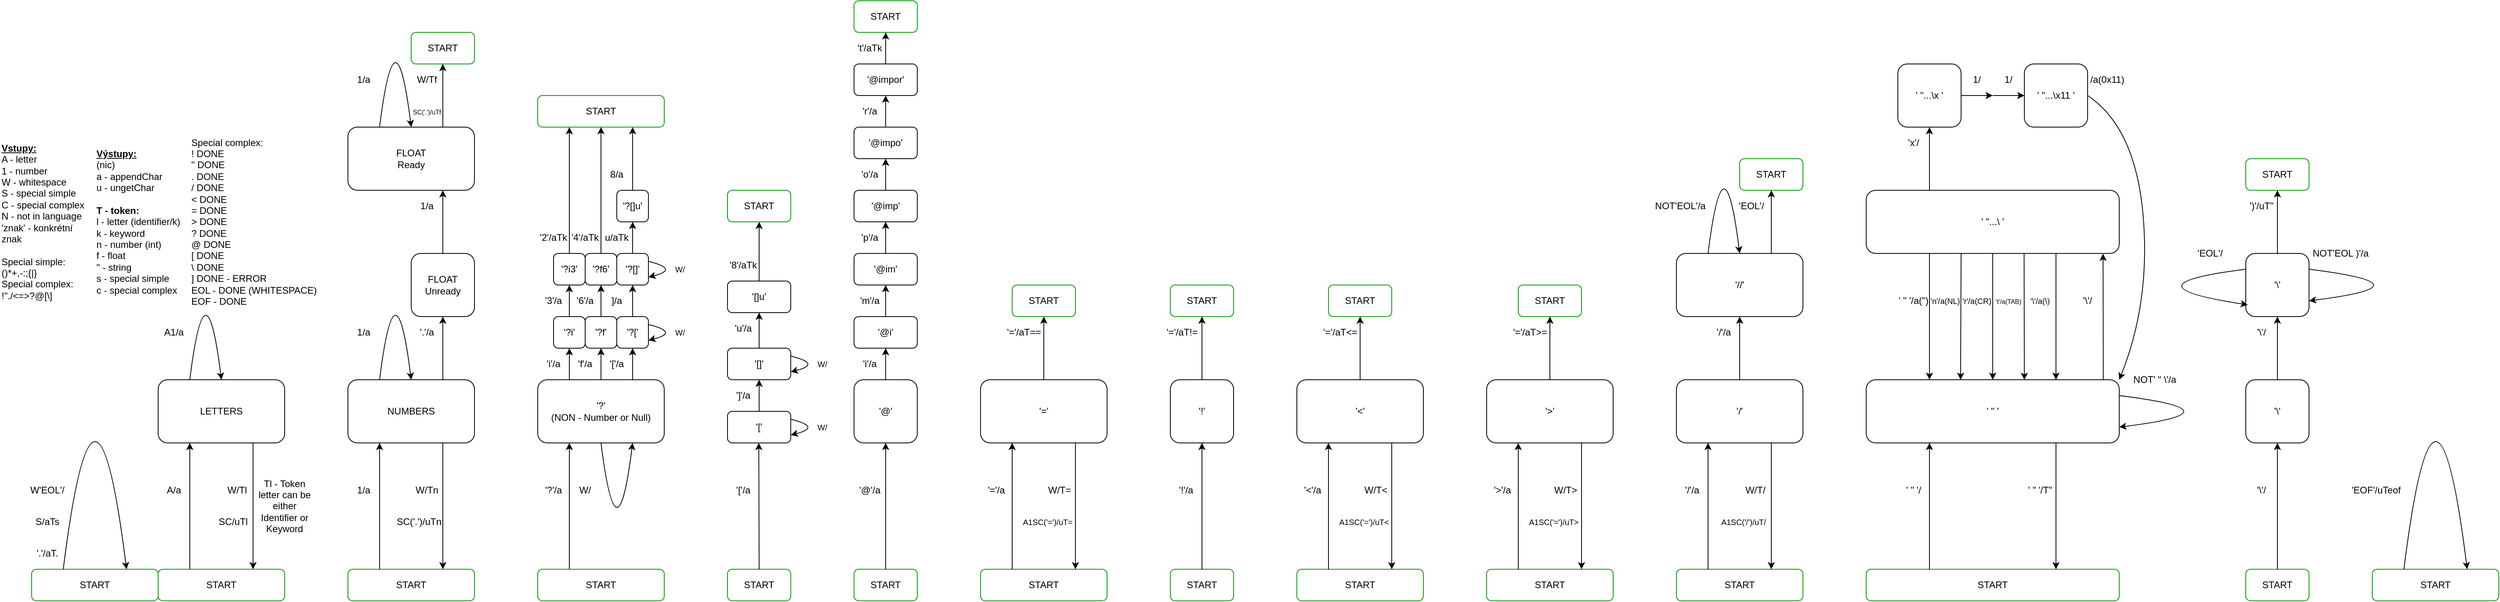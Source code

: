 <mxfile version="24.8.3">
  <diagram name="Stránka-1" id="rSqoACxf3HP8KVUqwKb1">
    <mxGraphModel dx="830" dy="378" grid="1" gridSize="10" guides="1" tooltips="1" connect="1" arrows="1" fold="1" page="1" pageScale="1" pageWidth="1600" pageHeight="900" math="0" shadow="0">
      <root>
        <mxCell id="0" />
        <mxCell id="1" parent="0" />
        <mxCell id="g-d1ErDsfDpj-IFerZvC-2" value="START" style="rounded=1;whiteSpace=wrap;html=1;strokeColor=#009900;" parent="1" vertex="1">
          <mxGeometry x="40" y="840" width="160" height="40" as="geometry" />
        </mxCell>
        <mxCell id="g-d1ErDsfDpj-IFerZvC-5" value="" style="curved=1;endArrow=classic;html=1;rounded=0;entryX=0.75;entryY=0;entryDx=0;entryDy=0;exitX=0.25;exitY=0;exitDx=0;exitDy=0;" parent="1" source="g-d1ErDsfDpj-IFerZvC-2" target="g-d1ErDsfDpj-IFerZvC-2" edge="1">
          <mxGeometry width="50" height="50" relative="1" as="geometry">
            <mxPoint x="80" y="840" as="sourcePoint" />
            <mxPoint x="130" y="790" as="targetPoint" />
            <Array as="points">
              <mxPoint x="120" y="520" />
            </Array>
          </mxGeometry>
        </mxCell>
        <mxCell id="g-d1ErDsfDpj-IFerZvC-6" value="W&#39;EOL&#39;/" style="text;html=1;align=center;verticalAlign=middle;whiteSpace=wrap;rounded=0;" parent="1" vertex="1">
          <mxGeometry x="40" y="720" width="40" height="40" as="geometry" />
        </mxCell>
        <mxCell id="g-d1ErDsfDpj-IFerZvC-8" value="" style="endArrow=classic;html=1;rounded=0;entryX=0.25;entryY=1;entryDx=0;entryDy=0;exitX=0.25;exitY=0;exitDx=0;exitDy=0;" parent="1" source="g-d1ErDsfDpj-IFerZvC-55" target="g-d1ErDsfDpj-IFerZvC-12" edge="1">
          <mxGeometry width="50" height="50" relative="1" as="geometry">
            <mxPoint x="240" y="840" as="sourcePoint" />
            <mxPoint x="240" y="760" as="targetPoint" />
          </mxGeometry>
        </mxCell>
        <mxCell id="g-d1ErDsfDpj-IFerZvC-9" value="A/a" style="text;html=1;align=center;verticalAlign=middle;whiteSpace=wrap;rounded=0;" parent="1" vertex="1">
          <mxGeometry x="200" y="720" width="40" height="40" as="geometry" />
        </mxCell>
        <mxCell id="g-d1ErDsfDpj-IFerZvC-11" value="" style="curved=1;endArrow=classic;html=1;rounded=0;exitX=0.25;exitY=0;exitDx=0;exitDy=0;entryX=0.5;entryY=0;entryDx=0;entryDy=0;" parent="1" source="g-d1ErDsfDpj-IFerZvC-12" target="g-d1ErDsfDpj-IFerZvC-12" edge="1">
          <mxGeometry width="50" height="50" relative="1" as="geometry">
            <mxPoint x="240" y="600" as="sourcePoint" />
            <mxPoint x="280" y="580" as="targetPoint" />
            <Array as="points">
              <mxPoint x="260" y="440" />
            </Array>
          </mxGeometry>
        </mxCell>
        <mxCell id="g-d1ErDsfDpj-IFerZvC-12" value="LETTERS" style="rounded=1;whiteSpace=wrap;html=1;" parent="1" vertex="1">
          <mxGeometry x="200" y="600" width="160" height="80" as="geometry" />
        </mxCell>
        <mxCell id="g-d1ErDsfDpj-IFerZvC-13" value="A1/a" style="text;html=1;align=center;verticalAlign=middle;whiteSpace=wrap;rounded=0;" parent="1" vertex="1">
          <mxGeometry x="200" y="520" width="40" height="40" as="geometry" />
        </mxCell>
        <mxCell id="g-d1ErDsfDpj-IFerZvC-16" value="W/Tl" style="text;html=1;align=center;verticalAlign=middle;whiteSpace=wrap;rounded=0;" parent="1" vertex="1">
          <mxGeometry x="280" y="720" width="40" height="40" as="geometry" />
        </mxCell>
        <mxCell id="g-d1ErDsfDpj-IFerZvC-17" value="" style="endArrow=classic;html=1;rounded=0;exitX=0.75;exitY=1;exitDx=0;exitDy=0;entryX=0.75;entryY=0;entryDx=0;entryDy=0;" parent="1" source="g-d1ErDsfDpj-IFerZvC-12" target="g-d1ErDsfDpj-IFerZvC-55" edge="1">
          <mxGeometry width="50" height="50" relative="1" as="geometry">
            <mxPoint x="290" y="690" as="sourcePoint" />
            <mxPoint x="318.5" y="839.96" as="targetPoint" />
          </mxGeometry>
        </mxCell>
        <mxCell id="g-d1ErDsfDpj-IFerZvC-18" value="&lt;font style=&quot;font-size: 12px;&quot;&gt;SC/uTl&lt;/font&gt;" style="text;html=1;align=center;verticalAlign=middle;whiteSpace=wrap;rounded=0;" parent="1" vertex="1">
          <mxGeometry x="270" y="760" width="50" height="40" as="geometry" />
        </mxCell>
        <mxCell id="g-d1ErDsfDpj-IFerZvC-25" value="" style="endArrow=classic;html=1;rounded=0;entryX=0.25;entryY=1;entryDx=0;entryDy=0;exitX=0.25;exitY=0;exitDx=0;exitDy=0;" parent="1" source="g-d1ErDsfDpj-IFerZvC-56" target="g-d1ErDsfDpj-IFerZvC-27" edge="1">
          <mxGeometry width="50" height="50" relative="1" as="geometry">
            <mxPoint x="480" y="840" as="sourcePoint" />
            <mxPoint x="480" y="760" as="targetPoint" />
          </mxGeometry>
        </mxCell>
        <mxCell id="g-d1ErDsfDpj-IFerZvC-26" value="1/a" style="text;html=1;align=center;verticalAlign=middle;whiteSpace=wrap;rounded=0;" parent="1" vertex="1">
          <mxGeometry x="440" y="720" width="40" height="40" as="geometry" />
        </mxCell>
        <mxCell id="g-d1ErDsfDpj-IFerZvC-27" value="NUMBERS" style="rounded=1;whiteSpace=wrap;html=1;" parent="1" vertex="1">
          <mxGeometry x="440" y="600" width="160" height="80" as="geometry" />
        </mxCell>
        <mxCell id="g-d1ErDsfDpj-IFerZvC-28" value="1/a" style="text;html=1;align=center;verticalAlign=middle;whiteSpace=wrap;rounded=0;" parent="1" vertex="1">
          <mxGeometry x="440" y="520" width="40" height="40" as="geometry" />
        </mxCell>
        <mxCell id="g-d1ErDsfDpj-IFerZvC-30" value="W/Tn" style="text;html=1;align=center;verticalAlign=middle;whiteSpace=wrap;rounded=0;" parent="1" vertex="1">
          <mxGeometry x="520" y="720" width="40" height="40" as="geometry" />
        </mxCell>
        <mxCell id="g-d1ErDsfDpj-IFerZvC-31" value="" style="endArrow=classic;html=1;rounded=0;exitX=0.75;exitY=1;exitDx=0;exitDy=0;entryX=0.75;entryY=0;entryDx=0;entryDy=0;" parent="1" source="g-d1ErDsfDpj-IFerZvC-27" target="g-d1ErDsfDpj-IFerZvC-56" edge="1">
          <mxGeometry width="50" height="50" relative="1" as="geometry">
            <mxPoint x="530" y="690" as="sourcePoint" />
            <mxPoint x="559" y="840" as="targetPoint" />
          </mxGeometry>
        </mxCell>
        <mxCell id="g-d1ErDsfDpj-IFerZvC-32" value="&lt;font style=&quot;font-size: 12px;&quot;&gt;SC(&#39;.&#39;)/uTn&lt;/font&gt;" style="text;html=1;align=center;verticalAlign=middle;whiteSpace=wrap;rounded=0;" parent="1" vertex="1">
          <mxGeometry x="500" y="760" width="60" height="40" as="geometry" />
        </mxCell>
        <mxCell id="g-d1ErDsfDpj-IFerZvC-33" value="" style="endArrow=classic;html=1;rounded=0;exitX=0.75;exitY=0;exitDx=0;exitDy=0;entryX=0.5;entryY=1;entryDx=0;entryDy=0;" parent="1" source="g-d1ErDsfDpj-IFerZvC-27" target="g-d1ErDsfDpj-IFerZvC-41" edge="1">
          <mxGeometry width="50" height="50" relative="1" as="geometry">
            <mxPoint x="590" y="660" as="sourcePoint" />
            <mxPoint x="560" y="520" as="targetPoint" />
          </mxGeometry>
        </mxCell>
        <mxCell id="g-d1ErDsfDpj-IFerZvC-36" value="" style="curved=1;endArrow=classic;html=1;rounded=0;entryX=0.5;entryY=0;entryDx=0;entryDy=0;exitX=0.25;exitY=0;exitDx=0;exitDy=0;" parent="1" source="g-d1ErDsfDpj-IFerZvC-27" target="g-d1ErDsfDpj-IFerZvC-27" edge="1">
          <mxGeometry width="50" height="50" relative="1" as="geometry">
            <mxPoint x="480" y="600" as="sourcePoint" />
            <mxPoint x="520" y="600" as="targetPoint" />
            <Array as="points">
              <mxPoint x="500" y="440" />
            </Array>
          </mxGeometry>
        </mxCell>
        <mxCell id="g-d1ErDsfDpj-IFerZvC-40" value="&lt;b&gt;&lt;u&gt;Vstupy:&lt;/u&gt;&lt;/b&gt;&lt;div&gt;A - letter&lt;/div&gt;&lt;div&gt;1 - number&lt;/div&gt;&lt;div&gt;W - whitespace&lt;/div&gt;&lt;div style=&quot;&quot;&gt;S - special simple&lt;/div&gt;&lt;div style=&quot;&quot;&gt;C - special complex&lt;/div&gt;&lt;div style=&quot;&quot;&gt;N - not in language&lt;br&gt;&#39;znak&#39; - konkrétní znak&lt;br&gt;&lt;br&gt;Special simple:&lt;br&gt;()*+,-:;{|}&lt;br&gt;Special complex:&lt;br&gt;!&quot;./&amp;lt;=&amp;gt;?@[\]&lt;/div&gt;" style="text;html=1;align=left;verticalAlign=middle;whiteSpace=wrap;rounded=0;" parent="1" vertex="1">
          <mxGeometry y="280" width="120" height="240" as="geometry" />
        </mxCell>
        <mxCell id="g-d1ErDsfDpj-IFerZvC-41" value="FLOAT Unready" style="rounded=1;whiteSpace=wrap;html=1;" parent="1" vertex="1">
          <mxGeometry x="520" y="440" width="80" height="80" as="geometry" />
        </mxCell>
        <mxCell id="g-d1ErDsfDpj-IFerZvC-42" value="&#39;.&#39;/a" style="text;html=1;align=center;verticalAlign=middle;whiteSpace=wrap;rounded=0;" parent="1" vertex="1">
          <mxGeometry x="520" y="520" width="40" height="40" as="geometry" />
        </mxCell>
        <mxCell id="g-d1ErDsfDpj-IFerZvC-43" value="&lt;u style=&quot;font-weight: bold;&quot;&gt;Výstupy:&lt;/u&gt;&lt;br&gt;(nic)&lt;br&gt;a - appendChar&lt;br&gt;u - ungetChar&lt;div&gt;&lt;br&gt;&lt;b&gt;T - token:&lt;/b&gt;&lt;br&gt;&lt;div&gt;l - letter (identifier/k)&lt;br&gt;k - keyword&lt;/div&gt;&lt;div&gt;n - number (int)&lt;/div&gt;&lt;div&gt;f - float&lt;br&gt;&quot; - string&lt;/div&gt;&lt;div style=&quot;&quot;&gt;s - special simple&lt;/div&gt;&lt;/div&gt;&lt;div style=&quot;&quot;&gt;c - special complex&lt;/div&gt;" style="text;html=1;align=left;verticalAlign=middle;whiteSpace=wrap;rounded=0;" parent="1" vertex="1">
          <mxGeometry x="120" y="280" width="120" height="240" as="geometry" />
        </mxCell>
        <mxCell id="g-d1ErDsfDpj-IFerZvC-44" value="" style="endArrow=classic;html=1;rounded=0;exitX=0.5;exitY=0;exitDx=0;exitDy=0;entryX=1;entryY=0;entryDx=0;entryDy=0;" parent="1" source="g-d1ErDsfDpj-IFerZvC-41" target="g-d1ErDsfDpj-IFerZvC-45" edge="1">
          <mxGeometry width="50" height="50" relative="1" as="geometry">
            <mxPoint x="630" y="410" as="sourcePoint" />
            <mxPoint x="590" y="370" as="targetPoint" />
          </mxGeometry>
        </mxCell>
        <mxCell id="g-d1ErDsfDpj-IFerZvC-45" value="1/a" style="text;html=1;align=center;verticalAlign=middle;whiteSpace=wrap;rounded=0;" parent="1" vertex="1">
          <mxGeometry x="520" y="360" width="40" height="40" as="geometry" />
        </mxCell>
        <mxCell id="g-d1ErDsfDpj-IFerZvC-46" value="FLOAT&lt;br&gt;Ready" style="rounded=1;whiteSpace=wrap;html=1;" parent="1" vertex="1">
          <mxGeometry x="440" y="280" width="160" height="80" as="geometry" />
        </mxCell>
        <mxCell id="g-d1ErDsfDpj-IFerZvC-47" value="" style="curved=1;endArrow=classic;html=1;rounded=0;entryX=0.5;entryY=0;entryDx=0;entryDy=0;exitX=0.25;exitY=0;exitDx=0;exitDy=0;" parent="1" source="g-d1ErDsfDpj-IFerZvC-46" target="g-d1ErDsfDpj-IFerZvC-46" edge="1">
          <mxGeometry width="50" height="50" relative="1" as="geometry">
            <mxPoint x="400" y="260" as="sourcePoint" />
            <mxPoint x="440" y="260" as="targetPoint" />
            <Array as="points">
              <mxPoint x="500" y="120" />
            </Array>
          </mxGeometry>
        </mxCell>
        <mxCell id="g-d1ErDsfDpj-IFerZvC-48" value="1/a" style="text;html=1;align=center;verticalAlign=middle;whiteSpace=wrap;rounded=0;" parent="1" vertex="1">
          <mxGeometry x="440" y="200" width="40" height="40" as="geometry" />
        </mxCell>
        <mxCell id="g-d1ErDsfDpj-IFerZvC-49" value="START" style="rounded=1;whiteSpace=wrap;html=1;strokeColor=#009900;" parent="1" vertex="1">
          <mxGeometry x="520" y="160" width="80" height="40" as="geometry" />
        </mxCell>
        <mxCell id="g-d1ErDsfDpj-IFerZvC-50" value="" style="endArrow=classic;html=1;rounded=0;exitX=0.75;exitY=0;exitDx=0;exitDy=0;entryX=0.5;entryY=1;entryDx=0;entryDy=0;" parent="1" source="g-d1ErDsfDpj-IFerZvC-46" target="g-d1ErDsfDpj-IFerZvC-49" edge="1">
          <mxGeometry width="50" height="50" relative="1" as="geometry">
            <mxPoint x="560" y="280" as="sourcePoint" />
            <mxPoint x="600" y="230" as="targetPoint" />
          </mxGeometry>
        </mxCell>
        <mxCell id="g-d1ErDsfDpj-IFerZvC-51" value="W/Tf" style="text;html=1;align=center;verticalAlign=middle;whiteSpace=wrap;rounded=0;" parent="1" vertex="1">
          <mxGeometry x="520" y="200" width="40" height="40" as="geometry" />
        </mxCell>
        <mxCell id="g-d1ErDsfDpj-IFerZvC-52" value="&lt;font style=&quot;font-size: 8px;&quot;&gt;SC(&#39;.&#39;)/uTf&lt;/font&gt;" style="text;html=1;align=center;verticalAlign=middle;whiteSpace=wrap;rounded=0;" parent="1" vertex="1">
          <mxGeometry x="520" y="240" width="40" height="40" as="geometry" />
        </mxCell>
        <mxCell id="g-d1ErDsfDpj-IFerZvC-53" value="&#39;?&#39;&lt;br&gt;(NON - Number or Null)" style="rounded=1;whiteSpace=wrap;html=1;" parent="1" vertex="1">
          <mxGeometry x="680" y="600" width="160" height="80" as="geometry" />
        </mxCell>
        <mxCell id="g-d1ErDsfDpj-IFerZvC-54" value="" style="endArrow=classic;html=1;rounded=0;entryX=0.25;entryY=1;entryDx=0;entryDy=0;exitX=0.25;exitY=0;exitDx=0;exitDy=0;" parent="1" source="g-d1ErDsfDpj-IFerZvC-57" target="g-d1ErDsfDpj-IFerZvC-53" edge="1">
          <mxGeometry width="50" height="50" relative="1" as="geometry">
            <mxPoint x="719.58" y="840" as="sourcePoint" />
            <mxPoint x="719.58" y="680" as="targetPoint" />
          </mxGeometry>
        </mxCell>
        <mxCell id="g-d1ErDsfDpj-IFerZvC-55" value="START" style="rounded=1;whiteSpace=wrap;html=1;strokeColor=#009900;" parent="1" vertex="1">
          <mxGeometry x="200" y="840" width="160" height="40" as="geometry" />
        </mxCell>
        <mxCell id="g-d1ErDsfDpj-IFerZvC-56" value="START" style="rounded=1;whiteSpace=wrap;html=1;strokeColor=#009900;" parent="1" vertex="1">
          <mxGeometry x="440" y="840" width="160" height="40" as="geometry" />
        </mxCell>
        <mxCell id="g-d1ErDsfDpj-IFerZvC-57" value="START" style="rounded=1;whiteSpace=wrap;html=1;strokeColor=#009900;" parent="1" vertex="1">
          <mxGeometry x="680" y="840" width="160" height="40" as="geometry" />
        </mxCell>
        <mxCell id="g-d1ErDsfDpj-IFerZvC-58" value="&#39;?&#39;/a" style="text;html=1;align=center;verticalAlign=middle;whiteSpace=wrap;rounded=0;" parent="1" vertex="1">
          <mxGeometry x="680" y="720" width="40" height="40" as="geometry" />
        </mxCell>
        <mxCell id="g-d1ErDsfDpj-IFerZvC-87" value="" style="curved=1;endArrow=classic;html=1;rounded=0;entryX=0.75;entryY=1;entryDx=0;entryDy=0;exitX=0.5;exitY=1;exitDx=0;exitDy=0;" parent="1" source="g-d1ErDsfDpj-IFerZvC-53" target="g-d1ErDsfDpj-IFerZvC-53" edge="1">
          <mxGeometry width="50" height="50" relative="1" as="geometry">
            <mxPoint x="770" y="790" as="sourcePoint" />
            <mxPoint x="810" y="790" as="targetPoint" />
            <Array as="points">
              <mxPoint x="780" y="840" />
            </Array>
          </mxGeometry>
        </mxCell>
        <mxCell id="g-d1ErDsfDpj-IFerZvC-88" value="W/" style="text;html=1;align=center;verticalAlign=middle;whiteSpace=wrap;rounded=0;" parent="1" vertex="1">
          <mxGeometry x="720" y="720" width="40" height="40" as="geometry" />
        </mxCell>
        <mxCell id="g-d1ErDsfDpj-IFerZvC-103" value="" style="endArrow=classic;html=1;rounded=0;entryX=0.5;entryY=1;entryDx=0;entryDy=0;exitX=0.5;exitY=0;exitDx=0;exitDy=0;" parent="1" source="g-d1ErDsfDpj-IFerZvC-121" target="g-d1ErDsfDpj-IFerZvC-123" edge="1">
          <mxGeometry width="50" height="50" relative="1" as="geometry">
            <mxPoint x="800" y="440" as="sourcePoint" />
            <mxPoint x="800" y="400" as="targetPoint" />
          </mxGeometry>
        </mxCell>
        <mxCell id="g-d1ErDsfDpj-IFerZvC-104" value="u/aTk" style="text;html=1;align=center;verticalAlign=middle;whiteSpace=wrap;rounded=0;" parent="1" vertex="1">
          <mxGeometry x="760" y="400" width="40" height="40" as="geometry" />
        </mxCell>
        <mxCell id="g-d1ErDsfDpj-IFerZvC-106" value="8/a" style="text;html=1;align=center;verticalAlign=middle;whiteSpace=wrap;rounded=0;" parent="1" vertex="1">
          <mxGeometry x="760" y="320" width="40" height="40" as="geometry" />
        </mxCell>
        <mxCell id="g-d1ErDsfDpj-IFerZvC-107" value="" style="endArrow=classic;html=1;rounded=0;entryX=0.75;entryY=1;entryDx=0;entryDy=0;exitX=0.5;exitY=0;exitDx=0;exitDy=0;" parent="1" source="g-d1ErDsfDpj-IFerZvC-123" target="g-d1ErDsfDpj-IFerZvC-108" edge="1">
          <mxGeometry width="50" height="50" relative="1" as="geometry">
            <mxPoint x="799" y="360" as="sourcePoint" />
            <mxPoint x="800" y="320" as="targetPoint" />
          </mxGeometry>
        </mxCell>
        <mxCell id="g-d1ErDsfDpj-IFerZvC-108" value="START" style="rounded=1;whiteSpace=wrap;html=1;strokeColor=#009900;" parent="1" vertex="1">
          <mxGeometry x="680" y="240" width="160" height="40" as="geometry" />
        </mxCell>
        <mxCell id="g-d1ErDsfDpj-IFerZvC-114" value="" style="endArrow=classic;html=1;rounded=0;exitX=0.75;exitY=0;exitDx=0;exitDy=0;entryX=0.5;entryY=1;entryDx=0;entryDy=0;" parent="1" source="g-d1ErDsfDpj-IFerZvC-53" target="g-d1ErDsfDpj-IFerZvC-118" edge="1">
          <mxGeometry width="50" height="50" relative="1" as="geometry">
            <mxPoint x="820" y="650" as="sourcePoint" />
            <mxPoint x="800" y="520" as="targetPoint" />
          </mxGeometry>
        </mxCell>
        <mxCell id="g-d1ErDsfDpj-IFerZvC-116" value="" style="endArrow=classic;html=1;rounded=0;exitX=0.5;exitY=0;exitDx=0;exitDy=0;entryX=0.5;entryY=1;entryDx=0;entryDy=0;" parent="1" source="g-d1ErDsfDpj-IFerZvC-53" target="g-d1ErDsfDpj-IFerZvC-129" edge="1">
          <mxGeometry width="50" height="50" relative="1" as="geometry">
            <mxPoint x="760" y="600" as="sourcePoint" />
            <mxPoint x="760" y="520" as="targetPoint" />
          </mxGeometry>
        </mxCell>
        <mxCell id="g-d1ErDsfDpj-IFerZvC-117" value="" style="endArrow=classic;html=1;rounded=0;exitX=0.25;exitY=0;exitDx=0;exitDy=0;entryX=0.5;entryY=1;entryDx=0;entryDy=0;" parent="1" source="g-d1ErDsfDpj-IFerZvC-53" target="g-d1ErDsfDpj-IFerZvC-128" edge="1">
          <mxGeometry width="50" height="50" relative="1" as="geometry">
            <mxPoint x="720" y="600" as="sourcePoint" />
            <mxPoint x="720" y="520" as="targetPoint" />
          </mxGeometry>
        </mxCell>
        <mxCell id="g-d1ErDsfDpj-IFerZvC-118" value="&#39;?[&#39;" style="rounded=1;whiteSpace=wrap;html=1;" parent="1" vertex="1">
          <mxGeometry x="780" y="520" width="40" height="40" as="geometry" />
        </mxCell>
        <mxCell id="g-d1ErDsfDpj-IFerZvC-119" value="&#39;[&#39;/a" style="text;html=1;align=center;verticalAlign=middle;whiteSpace=wrap;rounded=0;" parent="1" vertex="1">
          <mxGeometry x="760" y="560" width="40" height="40" as="geometry" />
        </mxCell>
        <mxCell id="g-d1ErDsfDpj-IFerZvC-120" value="" style="endArrow=classic;html=1;rounded=0;exitX=0.5;exitY=0;exitDx=0;exitDy=0;entryX=0.5;entryY=1;entryDx=0;entryDy=0;" parent="1" source="g-d1ErDsfDpj-IFerZvC-118" target="g-d1ErDsfDpj-IFerZvC-121" edge="1">
          <mxGeometry width="50" height="50" relative="1" as="geometry">
            <mxPoint x="800" y="520" as="sourcePoint" />
            <mxPoint x="830" y="460" as="targetPoint" />
          </mxGeometry>
        </mxCell>
        <mxCell id="g-d1ErDsfDpj-IFerZvC-121" value="&#39;?[]&#39;" style="rounded=1;whiteSpace=wrap;html=1;" parent="1" vertex="1">
          <mxGeometry x="780" y="440" width="40" height="40" as="geometry" />
        </mxCell>
        <mxCell id="g-d1ErDsfDpj-IFerZvC-122" value="]/a" style="text;html=1;align=center;verticalAlign=middle;whiteSpace=wrap;rounded=0;" parent="1" vertex="1">
          <mxGeometry x="760" y="480" width="40" height="40" as="geometry" />
        </mxCell>
        <mxCell id="g-d1ErDsfDpj-IFerZvC-123" value="&#39;?[]u&#39;" style="rounded=1;whiteSpace=wrap;html=1;" parent="1" vertex="1">
          <mxGeometry x="780" y="360" width="40" height="40" as="geometry" />
        </mxCell>
        <mxCell id="g-d1ErDsfDpj-IFerZvC-126" value="&#39;i&#39;/a" style="text;html=1;align=center;verticalAlign=middle;whiteSpace=wrap;rounded=0;" parent="1" vertex="1">
          <mxGeometry x="680" y="560" width="40" height="40" as="geometry" />
        </mxCell>
        <mxCell id="g-d1ErDsfDpj-IFerZvC-127" value="&#39;f&#39;/a" style="text;html=1;align=center;verticalAlign=middle;whiteSpace=wrap;rounded=0;" parent="1" vertex="1">
          <mxGeometry x="720" y="560" width="40" height="40" as="geometry" />
        </mxCell>
        <mxCell id="g-d1ErDsfDpj-IFerZvC-128" value="&#39;?i&#39;" style="rounded=1;whiteSpace=wrap;html=1;" parent="1" vertex="1">
          <mxGeometry x="700" y="520" width="40" height="40" as="geometry" />
        </mxCell>
        <mxCell id="g-d1ErDsfDpj-IFerZvC-129" value="&#39;?f&#39;" style="rounded=1;whiteSpace=wrap;html=1;" parent="1" vertex="1">
          <mxGeometry x="740" y="520" width="40" height="40" as="geometry" />
        </mxCell>
        <mxCell id="g-d1ErDsfDpj-IFerZvC-130" value="&#39;?i3&#39;" style="rounded=1;whiteSpace=wrap;html=1;" parent="1" vertex="1">
          <mxGeometry x="700" y="440" width="40" height="40" as="geometry" />
        </mxCell>
        <mxCell id="g-d1ErDsfDpj-IFerZvC-132" value="&#39;?f6&#39;" style="rounded=1;whiteSpace=wrap;html=1;" parent="1" vertex="1">
          <mxGeometry x="740" y="440" width="40" height="40" as="geometry" />
        </mxCell>
        <mxCell id="g-d1ErDsfDpj-IFerZvC-134" value="&#39;3&#39;/a" style="text;html=1;align=center;verticalAlign=middle;whiteSpace=wrap;rounded=0;" parent="1" vertex="1">
          <mxGeometry x="680" y="480" width="40" height="40" as="geometry" />
        </mxCell>
        <mxCell id="g-d1ErDsfDpj-IFerZvC-135" value="&#39;2&#39;/aTk" style="text;html=1;align=center;verticalAlign=middle;whiteSpace=wrap;rounded=0;" parent="1" vertex="1">
          <mxGeometry x="680" y="400" width="40" height="40" as="geometry" />
        </mxCell>
        <mxCell id="g-d1ErDsfDpj-IFerZvC-136" value="" style="endArrow=classic;html=1;rounded=0;exitX=0.5;exitY=0;exitDx=0;exitDy=0;entryX=0.5;entryY=1;entryDx=0;entryDy=0;" parent="1" source="g-d1ErDsfDpj-IFerZvC-128" target="g-d1ErDsfDpj-IFerZvC-130" edge="1">
          <mxGeometry width="50" height="50" relative="1" as="geometry">
            <mxPoint x="720" y="560" as="sourcePoint" />
            <mxPoint x="720" y="480" as="targetPoint" />
          </mxGeometry>
        </mxCell>
        <mxCell id="g-d1ErDsfDpj-IFerZvC-137" value="" style="endArrow=classic;html=1;rounded=0;exitX=0.5;exitY=0;exitDx=0;exitDy=0;entryX=0.25;entryY=1;entryDx=0;entryDy=0;" parent="1" source="g-d1ErDsfDpj-IFerZvC-130" target="g-d1ErDsfDpj-IFerZvC-108" edge="1">
          <mxGeometry width="50" height="50" relative="1" as="geometry">
            <mxPoint x="719.43" y="440" as="sourcePoint" />
            <mxPoint x="720" y="400" as="targetPoint" />
          </mxGeometry>
        </mxCell>
        <mxCell id="g-d1ErDsfDpj-IFerZvC-138" value="" style="endArrow=classic;html=1;rounded=0;exitX=0.5;exitY=0;exitDx=0;exitDy=0;entryX=0.5;entryY=1;entryDx=0;entryDy=0;" parent="1" source="g-d1ErDsfDpj-IFerZvC-129" target="g-d1ErDsfDpj-IFerZvC-132" edge="1">
          <mxGeometry width="50" height="50" relative="1" as="geometry">
            <mxPoint x="759.43" y="520" as="sourcePoint" />
            <mxPoint x="759.43" y="480" as="targetPoint" />
          </mxGeometry>
        </mxCell>
        <mxCell id="g-d1ErDsfDpj-IFerZvC-139" value="" style="endArrow=classic;html=1;rounded=0;exitX=0.5;exitY=0;exitDx=0;exitDy=0;entryX=0.5;entryY=1;entryDx=0;entryDy=0;" parent="1" source="g-d1ErDsfDpj-IFerZvC-132" target="g-d1ErDsfDpj-IFerZvC-108" edge="1">
          <mxGeometry width="50" height="50" relative="1" as="geometry">
            <mxPoint x="759.43" y="440" as="sourcePoint" />
            <mxPoint x="760" y="400" as="targetPoint" />
          </mxGeometry>
        </mxCell>
        <mxCell id="g-d1ErDsfDpj-IFerZvC-140" value="&#39;6&#39;/a" style="text;html=1;align=center;verticalAlign=middle;whiteSpace=wrap;rounded=0;" parent="1" vertex="1">
          <mxGeometry x="720" y="480" width="40" height="40" as="geometry" />
        </mxCell>
        <mxCell id="g-d1ErDsfDpj-IFerZvC-141" value="&#39;4&#39;/aTk" style="text;html=1;align=center;verticalAlign=middle;whiteSpace=wrap;rounded=0;" parent="1" vertex="1">
          <mxGeometry x="720" y="400" width="40" height="40" as="geometry" />
        </mxCell>
        <mxCell id="g-d1ErDsfDpj-IFerZvC-149" value="" style="curved=1;endArrow=classic;html=1;rounded=0;entryX=1;entryY=0.75;entryDx=0;entryDy=0;exitX=1;exitY=0.25;exitDx=0;exitDy=0;" parent="1" source="g-d1ErDsfDpj-IFerZvC-118" target="g-d1ErDsfDpj-IFerZvC-118" edge="1">
          <mxGeometry width="50" height="50" relative="1" as="geometry">
            <mxPoint x="830" y="500" as="sourcePoint" />
            <mxPoint x="840" y="530" as="targetPoint" />
            <Array as="points">
              <mxPoint x="860" y="540" />
            </Array>
          </mxGeometry>
        </mxCell>
        <mxCell id="g-d1ErDsfDpj-IFerZvC-150" value="&lt;font style=&quot;font-size: 10px;&quot;&gt;W/&lt;/font&gt;" style="text;html=1;align=center;verticalAlign=middle;whiteSpace=wrap;rounded=0;" parent="1" vertex="1">
          <mxGeometry x="840" y="520" width="40" height="40" as="geometry" />
        </mxCell>
        <mxCell id="g-d1ErDsfDpj-IFerZvC-151" value="" style="curved=1;endArrow=classic;html=1;rounded=0;entryX=1;entryY=0.75;entryDx=0;entryDy=0;exitX=1;exitY=0.25;exitDx=0;exitDy=0;" parent="1" source="g-d1ErDsfDpj-IFerZvC-121" target="g-d1ErDsfDpj-IFerZvC-121" edge="1">
          <mxGeometry width="50" height="50" relative="1" as="geometry">
            <mxPoint x="820" y="450" as="sourcePoint" />
            <mxPoint x="820" y="470" as="targetPoint" />
            <Array as="points">
              <mxPoint x="860" y="460" />
            </Array>
          </mxGeometry>
        </mxCell>
        <mxCell id="g-d1ErDsfDpj-IFerZvC-152" value="&lt;font style=&quot;font-size: 10px;&quot;&gt;W/&lt;/font&gt;" style="text;html=1;align=center;verticalAlign=middle;whiteSpace=wrap;rounded=0;" parent="1" vertex="1">
          <mxGeometry x="840" y="440" width="40" height="40" as="geometry" />
        </mxCell>
        <mxCell id="g-d1ErDsfDpj-IFerZvC-153" value="START" style="rounded=1;whiteSpace=wrap;html=1;strokeColor=#009900;" parent="1" vertex="1">
          <mxGeometry x="1240" y="840" width="160" height="40" as="geometry" />
        </mxCell>
        <mxCell id="g-d1ErDsfDpj-IFerZvC-154" value="&#39;=&#39;" style="rounded=1;whiteSpace=wrap;html=1;" parent="1" vertex="1">
          <mxGeometry x="1240" y="600" width="160" height="80" as="geometry" />
        </mxCell>
        <mxCell id="g-d1ErDsfDpj-IFerZvC-155" value="" style="endArrow=classic;html=1;rounded=0;entryX=0.25;entryY=1;entryDx=0;entryDy=0;exitX=0.25;exitY=0;exitDx=0;exitDy=0;" parent="1" source="g-d1ErDsfDpj-IFerZvC-153" target="g-d1ErDsfDpj-IFerZvC-154" edge="1">
          <mxGeometry width="50" height="50" relative="1" as="geometry">
            <mxPoint x="1280" y="840" as="sourcePoint" />
            <mxPoint x="1280" y="680" as="targetPoint" />
          </mxGeometry>
        </mxCell>
        <mxCell id="g-d1ErDsfDpj-IFerZvC-156" value="&#39;=&#39;/a" style="text;html=1;align=center;verticalAlign=middle;whiteSpace=wrap;rounded=0;" parent="1" vertex="1">
          <mxGeometry x="1240" y="720" width="40" height="40" as="geometry" />
        </mxCell>
        <mxCell id="g-d1ErDsfDpj-IFerZvC-157" value="" style="endArrow=classic;html=1;rounded=0;exitX=0.75;exitY=1;exitDx=0;exitDy=0;entryX=0.75;entryY=0;entryDx=0;entryDy=0;" parent="1" source="g-d1ErDsfDpj-IFerZvC-154" target="g-d1ErDsfDpj-IFerZvC-153" edge="1">
          <mxGeometry width="50" height="50" relative="1" as="geometry">
            <mxPoint x="1360" y="680" as="sourcePoint" />
            <mxPoint x="1360" y="840" as="targetPoint" />
          </mxGeometry>
        </mxCell>
        <mxCell id="g-d1ErDsfDpj-IFerZvC-158" value="W/T=" style="text;html=1;align=center;verticalAlign=middle;whiteSpace=wrap;rounded=0;" parent="1" vertex="1">
          <mxGeometry x="1320" y="720" width="40" height="40" as="geometry" />
        </mxCell>
        <mxCell id="g-d1ErDsfDpj-IFerZvC-159" value="&lt;font style=&quot;font-size: 10px;&quot;&gt;A1SC(&#39;=&#39;)/uT=&lt;/font&gt;" style="text;html=1;align=center;verticalAlign=middle;whiteSpace=wrap;rounded=0;" parent="1" vertex="1">
          <mxGeometry x="1290" y="760" width="70" height="40" as="geometry" />
        </mxCell>
        <mxCell id="g-d1ErDsfDpj-IFerZvC-160" value="" style="endArrow=classic;html=1;rounded=0;exitX=0.5;exitY=0;exitDx=0;exitDy=0;entryX=0.5;entryY=1;entryDx=0;entryDy=0;" parent="1" source="g-d1ErDsfDpj-IFerZvC-154" target="g-d1ErDsfDpj-IFerZvC-163" edge="1">
          <mxGeometry width="50" height="50" relative="1" as="geometry">
            <mxPoint x="1320" y="600" as="sourcePoint" />
            <mxPoint x="1320" y="520" as="targetPoint" />
          </mxGeometry>
        </mxCell>
        <mxCell id="g-d1ErDsfDpj-IFerZvC-161" value="&#39;=&#39;/aT==" style="text;html=1;align=center;verticalAlign=middle;whiteSpace=wrap;rounded=0;" parent="1" vertex="1">
          <mxGeometry x="1270" y="520" width="50" height="40" as="geometry" />
        </mxCell>
        <mxCell id="g-d1ErDsfDpj-IFerZvC-163" value="START" style="rounded=1;whiteSpace=wrap;html=1;strokeColor=#009900;" parent="1" vertex="1">
          <mxGeometry x="1280" y="480" width="80" height="40" as="geometry" />
        </mxCell>
        <mxCell id="g-d1ErDsfDpj-IFerZvC-172" value="START" style="rounded=1;whiteSpace=wrap;html=1;strokeColor=#009900;" parent="1" vertex="1">
          <mxGeometry x="1480" y="840" width="80" height="40" as="geometry" />
        </mxCell>
        <mxCell id="g-d1ErDsfDpj-IFerZvC-173" value="&#39;!&#39;" style="rounded=1;whiteSpace=wrap;html=1;" parent="1" vertex="1">
          <mxGeometry x="1480" y="600" width="80" height="80" as="geometry" />
        </mxCell>
        <mxCell id="g-d1ErDsfDpj-IFerZvC-174" value="" style="endArrow=classic;html=1;rounded=0;entryX=0.5;entryY=1;entryDx=0;entryDy=0;exitX=0.5;exitY=0;exitDx=0;exitDy=0;" parent="1" source="g-d1ErDsfDpj-IFerZvC-172" target="g-d1ErDsfDpj-IFerZvC-173" edge="1">
          <mxGeometry width="50" height="50" relative="1" as="geometry">
            <mxPoint x="1520" y="840" as="sourcePoint" />
            <mxPoint x="1520" y="680" as="targetPoint" />
          </mxGeometry>
        </mxCell>
        <mxCell id="g-d1ErDsfDpj-IFerZvC-175" value="&#39;!&#39;/a" style="text;html=1;align=center;verticalAlign=middle;whiteSpace=wrap;rounded=0;" parent="1" vertex="1">
          <mxGeometry x="1480" y="720" width="40" height="40" as="geometry" />
        </mxCell>
        <mxCell id="g-d1ErDsfDpj-IFerZvC-179" value="" style="endArrow=classic;html=1;rounded=0;exitX=0.5;exitY=0;exitDx=0;exitDy=0;entryX=0.5;entryY=1;entryDx=0;entryDy=0;" parent="1" source="g-d1ErDsfDpj-IFerZvC-173" target="g-d1ErDsfDpj-IFerZvC-182" edge="1">
          <mxGeometry width="50" height="50" relative="1" as="geometry">
            <mxPoint x="1560" y="600" as="sourcePoint" />
            <mxPoint x="1520" y="520" as="targetPoint" />
          </mxGeometry>
        </mxCell>
        <mxCell id="g-d1ErDsfDpj-IFerZvC-180" value="&#39;=&#39;/aT!=" style="text;html=1;align=center;verticalAlign=middle;whiteSpace=wrap;rounded=0;" parent="1" vertex="1">
          <mxGeometry x="1470" y="520" width="50" height="40" as="geometry" />
        </mxCell>
        <mxCell id="g-d1ErDsfDpj-IFerZvC-182" value="START" style="rounded=1;whiteSpace=wrap;html=1;strokeColor=#009900;" parent="1" vertex="1">
          <mxGeometry x="1480" y="480" width="80" height="40" as="geometry" />
        </mxCell>
        <mxCell id="g-d1ErDsfDpj-IFerZvC-186" value="&lt;span style=&quot;&quot;&gt;Special complex:&lt;/span&gt;&lt;br style=&quot;&quot;&gt;&lt;span style=&quot;&quot;&gt;! DONE&lt;br&gt;&quot; DONE&lt;/span&gt;&lt;div&gt;&lt;span style=&quot;&quot;&gt;. DONE&lt;br&gt;/ DONE&lt;br&gt;&amp;lt; DONE&lt;br&gt;= DONE&lt;br&gt;&amp;gt; DONE&lt;br&gt;? DONE&lt;br&gt;@ DONE&lt;br&gt;[ DONE&lt;br&gt;\ DONE&lt;br&gt;] DONE - ERROR&lt;/span&gt;&lt;/div&gt;&lt;div&gt;&lt;span style=&quot;&quot;&gt;EOL - DONE (WHITESPACE)&lt;br&gt;EOF - DONE&lt;/span&gt;&lt;/div&gt;" style="text;html=1;align=left;verticalAlign=middle;whiteSpace=wrap;rounded=0;" parent="1" vertex="1">
          <mxGeometry x="240" y="280" width="200" height="240" as="geometry" />
        </mxCell>
        <mxCell id="g-d1ErDsfDpj-IFerZvC-187" value="START" style="rounded=1;whiteSpace=wrap;html=1;strokeColor=#009900;" parent="1" vertex="1">
          <mxGeometry x="1080" y="840" width="80" height="40" as="geometry" />
        </mxCell>
        <mxCell id="g-d1ErDsfDpj-IFerZvC-188" value="" style="endArrow=classic;html=1;rounded=0;exitX=0.5;exitY=0;exitDx=0;exitDy=0;entryX=0.5;entryY=1;entryDx=0;entryDy=0;" parent="1" source="g-d1ErDsfDpj-IFerZvC-187" target="g-d1ErDsfDpj-IFerZvC-189" edge="1">
          <mxGeometry width="50" height="50" relative="1" as="geometry">
            <mxPoint x="1159.41" y="840" as="sourcePoint" />
            <mxPoint x="1159.41" y="680" as="targetPoint" />
          </mxGeometry>
        </mxCell>
        <mxCell id="g-d1ErDsfDpj-IFerZvC-189" value="&#39;@&#39;" style="rounded=1;whiteSpace=wrap;html=1;" parent="1" vertex="1">
          <mxGeometry x="1080" y="600" width="80" height="80" as="geometry" />
        </mxCell>
        <mxCell id="g-d1ErDsfDpj-IFerZvC-190" value="&#39;@&#39;/a" style="text;html=1;align=center;verticalAlign=middle;whiteSpace=wrap;rounded=0;" parent="1" vertex="1">
          <mxGeometry x="1080" y="720" width="40" height="40" as="geometry" />
        </mxCell>
        <mxCell id="g-d1ErDsfDpj-IFerZvC-191" value="&#39;@i&#39;" style="rounded=1;whiteSpace=wrap;html=1;" parent="1" vertex="1">
          <mxGeometry x="1080" y="520" width="80" height="40" as="geometry" />
        </mxCell>
        <mxCell id="g-d1ErDsfDpj-IFerZvC-192" value="" style="endArrow=classic;html=1;rounded=0;exitX=0.5;exitY=0;exitDx=0;exitDy=0;entryX=0.5;entryY=1;entryDx=0;entryDy=0;" parent="1" source="g-d1ErDsfDpj-IFerZvC-189" target="g-d1ErDsfDpj-IFerZvC-191" edge="1">
          <mxGeometry width="50" height="50" relative="1" as="geometry">
            <mxPoint x="1190" y="650" as="sourcePoint" />
            <mxPoint x="1190" y="570" as="targetPoint" />
          </mxGeometry>
        </mxCell>
        <mxCell id="g-d1ErDsfDpj-IFerZvC-193" value="&#39;i&#39;/a" style="text;html=1;align=center;verticalAlign=middle;whiteSpace=wrap;rounded=0;" parent="1" vertex="1">
          <mxGeometry x="1080" y="560" width="40" height="40" as="geometry" />
        </mxCell>
        <mxCell id="g-d1ErDsfDpj-IFerZvC-194" value="&#39;@im&#39;" style="rounded=1;whiteSpace=wrap;html=1;" parent="1" vertex="1">
          <mxGeometry x="1080" y="440" width="80" height="40" as="geometry" />
        </mxCell>
        <mxCell id="g-d1ErDsfDpj-IFerZvC-195" value="&#39;@imp&#39;" style="rounded=1;whiteSpace=wrap;html=1;" parent="1" vertex="1">
          <mxGeometry x="1080" y="360" width="80" height="40" as="geometry" />
        </mxCell>
        <mxCell id="g-d1ErDsfDpj-IFerZvC-196" value="&#39;@impo&#39;" style="rounded=1;whiteSpace=wrap;html=1;" parent="1" vertex="1">
          <mxGeometry x="1080" y="280" width="80" height="40" as="geometry" />
        </mxCell>
        <mxCell id="g-d1ErDsfDpj-IFerZvC-197" value="&#39;@impor&#39;" style="rounded=1;whiteSpace=wrap;html=1;" parent="1" vertex="1">
          <mxGeometry x="1080" y="200" width="80" height="40" as="geometry" />
        </mxCell>
        <mxCell id="g-d1ErDsfDpj-IFerZvC-199" value="" style="endArrow=classic;html=1;rounded=0;exitX=0.5;exitY=0;exitDx=0;exitDy=0;entryX=0.5;entryY=1;entryDx=0;entryDy=0;" parent="1" source="g-d1ErDsfDpj-IFerZvC-191" target="g-d1ErDsfDpj-IFerZvC-194" edge="1">
          <mxGeometry width="50" height="50" relative="1" as="geometry">
            <mxPoint x="1120" y="520" as="sourcePoint" />
            <mxPoint x="1120" y="480" as="targetPoint" />
          </mxGeometry>
        </mxCell>
        <mxCell id="g-d1ErDsfDpj-IFerZvC-200" value="&#39;m&#39;/a" style="text;html=1;align=center;verticalAlign=middle;whiteSpace=wrap;rounded=0;" parent="1" vertex="1">
          <mxGeometry x="1080" y="480" width="40" height="40" as="geometry" />
        </mxCell>
        <mxCell id="g-d1ErDsfDpj-IFerZvC-201" value="" style="endArrow=classic;html=1;rounded=0;exitX=0.5;exitY=0;exitDx=0;exitDy=0;entryX=0.5;entryY=1;entryDx=0;entryDy=0;" parent="1" source="g-d1ErDsfDpj-IFerZvC-194" target="g-d1ErDsfDpj-IFerZvC-195" edge="1">
          <mxGeometry width="50" height="50" relative="1" as="geometry">
            <mxPoint x="1119.58" y="440" as="sourcePoint" />
            <mxPoint x="1119.58" y="400" as="targetPoint" />
          </mxGeometry>
        </mxCell>
        <mxCell id="g-d1ErDsfDpj-IFerZvC-202" value="" style="endArrow=classic;html=1;rounded=0;exitX=0.5;exitY=0;exitDx=0;exitDy=0;entryX=0.5;entryY=1;entryDx=0;entryDy=0;" parent="1" source="g-d1ErDsfDpj-IFerZvC-195" target="g-d1ErDsfDpj-IFerZvC-196" edge="1">
          <mxGeometry width="50" height="50" relative="1" as="geometry">
            <mxPoint x="1130" y="360" as="sourcePoint" />
            <mxPoint x="1130" y="320" as="targetPoint" />
          </mxGeometry>
        </mxCell>
        <mxCell id="g-d1ErDsfDpj-IFerZvC-203" value="" style="endArrow=classic;html=1;rounded=0;exitX=0.5;exitY=0;exitDx=0;exitDy=0;entryX=0.5;entryY=1;entryDx=0;entryDy=0;" parent="1" source="g-d1ErDsfDpj-IFerZvC-196" target="g-d1ErDsfDpj-IFerZvC-197" edge="1">
          <mxGeometry width="50" height="50" relative="1" as="geometry">
            <mxPoint x="1119.17" y="280" as="sourcePoint" />
            <mxPoint x="1119.17" y="240" as="targetPoint" />
          </mxGeometry>
        </mxCell>
        <mxCell id="g-d1ErDsfDpj-IFerZvC-204" value="&#39;p&#39;/a" style="text;html=1;align=center;verticalAlign=middle;whiteSpace=wrap;rounded=0;" parent="1" vertex="1">
          <mxGeometry x="1080" y="400" width="40" height="40" as="geometry" />
        </mxCell>
        <mxCell id="g-d1ErDsfDpj-IFerZvC-205" value="&#39;o&#39;/a" style="text;html=1;align=center;verticalAlign=middle;whiteSpace=wrap;rounded=0;" parent="1" vertex="1">
          <mxGeometry x="1080" y="320" width="40" height="40" as="geometry" />
        </mxCell>
        <mxCell id="g-d1ErDsfDpj-IFerZvC-206" value="&#39;r&#39;/a" style="text;html=1;align=center;verticalAlign=middle;whiteSpace=wrap;rounded=0;" parent="1" vertex="1">
          <mxGeometry x="1080" y="240" width="40" height="40" as="geometry" />
        </mxCell>
        <mxCell id="g-d1ErDsfDpj-IFerZvC-207" value="&#39;t&#39;/aTk" style="text;html=1;align=center;verticalAlign=middle;whiteSpace=wrap;rounded=0;" parent="1" vertex="1">
          <mxGeometry x="1080" y="160" width="40" height="40" as="geometry" />
        </mxCell>
        <mxCell id="g-d1ErDsfDpj-IFerZvC-208" value="" style="endArrow=classic;html=1;rounded=0;exitX=0.5;exitY=0;exitDx=0;exitDy=0;entryX=0.5;entryY=1;entryDx=0;entryDy=0;" parent="1" target="g-d1ErDsfDpj-IFerZvC-209" edge="1">
          <mxGeometry width="50" height="50" relative="1" as="geometry">
            <mxPoint x="1120" y="200" as="sourcePoint" />
            <mxPoint x="1120" y="160" as="targetPoint" />
          </mxGeometry>
        </mxCell>
        <mxCell id="g-d1ErDsfDpj-IFerZvC-209" value="START" style="rounded=1;whiteSpace=wrap;html=1;strokeColor=#009900;" parent="1" vertex="1">
          <mxGeometry x="1080" y="120" width="80" height="40" as="geometry" />
        </mxCell>
        <mxCell id="G_T2YJF0nOcVQgg26cHM-1" value="START" style="rounded=1;whiteSpace=wrap;html=1;strokeColor=#009900;" parent="1" vertex="1">
          <mxGeometry x="1640" y="840" width="160" height="40" as="geometry" />
        </mxCell>
        <mxCell id="G_T2YJF0nOcVQgg26cHM-2" value="&#39;&amp;lt;&#39;" style="rounded=1;whiteSpace=wrap;html=1;" parent="1" vertex="1">
          <mxGeometry x="1640" y="600" width="160" height="80" as="geometry" />
        </mxCell>
        <mxCell id="G_T2YJF0nOcVQgg26cHM-3" value="" style="endArrow=classic;html=1;rounded=0;entryX=0.25;entryY=1;entryDx=0;entryDy=0;exitX=0.25;exitY=0;exitDx=0;exitDy=0;" parent="1" source="G_T2YJF0nOcVQgg26cHM-1" target="G_T2YJF0nOcVQgg26cHM-2" edge="1">
          <mxGeometry width="50" height="50" relative="1" as="geometry">
            <mxPoint x="1680" y="840" as="sourcePoint" />
            <mxPoint x="1680" y="680" as="targetPoint" />
          </mxGeometry>
        </mxCell>
        <mxCell id="G_T2YJF0nOcVQgg26cHM-4" value="&#39;&amp;lt;&#39;/a" style="text;html=1;align=center;verticalAlign=middle;whiteSpace=wrap;rounded=0;" parent="1" vertex="1">
          <mxGeometry x="1640" y="720" width="40" height="40" as="geometry" />
        </mxCell>
        <mxCell id="G_T2YJF0nOcVQgg26cHM-5" value="" style="endArrow=classic;html=1;rounded=0;exitX=0.75;exitY=1;exitDx=0;exitDy=0;entryX=0.75;entryY=0;entryDx=0;entryDy=0;" parent="1" source="G_T2YJF0nOcVQgg26cHM-2" target="G_T2YJF0nOcVQgg26cHM-1" edge="1">
          <mxGeometry width="50" height="50" relative="1" as="geometry">
            <mxPoint x="1760" y="680" as="sourcePoint" />
            <mxPoint x="1760" y="840" as="targetPoint" />
          </mxGeometry>
        </mxCell>
        <mxCell id="G_T2YJF0nOcVQgg26cHM-6" value="W/T&amp;lt;" style="text;html=1;align=center;verticalAlign=middle;whiteSpace=wrap;rounded=0;" parent="1" vertex="1">
          <mxGeometry x="1720" y="720" width="40" height="40" as="geometry" />
        </mxCell>
        <mxCell id="G_T2YJF0nOcVQgg26cHM-7" value="&lt;font style=&quot;font-size: 10px;&quot;&gt;A1SC(&#39;=&#39;)/uT&amp;lt;&lt;/font&gt;" style="text;html=1;align=center;verticalAlign=middle;whiteSpace=wrap;rounded=0;" parent="1" vertex="1">
          <mxGeometry x="1690" y="760" width="70" height="40" as="geometry" />
        </mxCell>
        <mxCell id="G_T2YJF0nOcVQgg26cHM-8" value="" style="endArrow=classic;html=1;rounded=0;exitX=0.5;exitY=0;exitDx=0;exitDy=0;entryX=0.5;entryY=1;entryDx=0;entryDy=0;" parent="1" source="G_T2YJF0nOcVQgg26cHM-2" target="G_T2YJF0nOcVQgg26cHM-10" edge="1">
          <mxGeometry width="50" height="50" relative="1" as="geometry">
            <mxPoint x="1724.41" y="600" as="sourcePoint" />
            <mxPoint x="1724.41" y="520" as="targetPoint" />
          </mxGeometry>
        </mxCell>
        <mxCell id="G_T2YJF0nOcVQgg26cHM-9" value="&#39;=&#39;/aT&amp;lt;=" style="text;html=1;align=center;verticalAlign=middle;whiteSpace=wrap;rounded=0;" parent="1" vertex="1">
          <mxGeometry x="1670" y="520" width="50" height="40" as="geometry" />
        </mxCell>
        <mxCell id="G_T2YJF0nOcVQgg26cHM-10" value="START" style="rounded=1;whiteSpace=wrap;html=1;strokeColor=#009900;" parent="1" vertex="1">
          <mxGeometry x="1680" y="480" width="80" height="40" as="geometry" />
        </mxCell>
        <mxCell id="G_T2YJF0nOcVQgg26cHM-11" value="START" style="rounded=1;whiteSpace=wrap;html=1;strokeColor=#009900;" parent="1" vertex="1">
          <mxGeometry x="1880" y="840" width="160" height="40" as="geometry" />
        </mxCell>
        <mxCell id="G_T2YJF0nOcVQgg26cHM-12" value="&#39;&amp;gt;&#39;" style="rounded=1;whiteSpace=wrap;html=1;" parent="1" vertex="1">
          <mxGeometry x="1880" y="600" width="160" height="80" as="geometry" />
        </mxCell>
        <mxCell id="G_T2YJF0nOcVQgg26cHM-13" value="" style="endArrow=classic;html=1;rounded=0;entryX=0.25;entryY=1;entryDx=0;entryDy=0;exitX=0.25;exitY=0;exitDx=0;exitDy=0;" parent="1" source="G_T2YJF0nOcVQgg26cHM-11" target="G_T2YJF0nOcVQgg26cHM-12" edge="1">
          <mxGeometry width="50" height="50" relative="1" as="geometry">
            <mxPoint x="1920" y="840" as="sourcePoint" />
            <mxPoint x="1920" y="680" as="targetPoint" />
          </mxGeometry>
        </mxCell>
        <mxCell id="G_T2YJF0nOcVQgg26cHM-14" value="&#39;&amp;gt;&#39;/a" style="text;html=1;align=center;verticalAlign=middle;whiteSpace=wrap;rounded=0;" parent="1" vertex="1">
          <mxGeometry x="1880" y="720" width="40" height="40" as="geometry" />
        </mxCell>
        <mxCell id="G_T2YJF0nOcVQgg26cHM-15" value="" style="endArrow=classic;html=1;rounded=0;exitX=0.75;exitY=1;exitDx=0;exitDy=0;entryX=0.75;entryY=0;entryDx=0;entryDy=0;" parent="1" source="G_T2YJF0nOcVQgg26cHM-12" target="G_T2YJF0nOcVQgg26cHM-11" edge="1">
          <mxGeometry width="50" height="50" relative="1" as="geometry">
            <mxPoint x="2000" y="680" as="sourcePoint" />
            <mxPoint x="2000" y="840" as="targetPoint" />
          </mxGeometry>
        </mxCell>
        <mxCell id="G_T2YJF0nOcVQgg26cHM-16" value="W/T&amp;gt;" style="text;html=1;align=center;verticalAlign=middle;whiteSpace=wrap;rounded=0;" parent="1" vertex="1">
          <mxGeometry x="1960" y="720" width="40" height="40" as="geometry" />
        </mxCell>
        <mxCell id="G_T2YJF0nOcVQgg26cHM-17" value="&lt;font style=&quot;font-size: 10px;&quot;&gt;A1SC(&#39;=&#39;)/uT&amp;gt;&lt;/font&gt;" style="text;html=1;align=center;verticalAlign=middle;whiteSpace=wrap;rounded=0;" parent="1" vertex="1">
          <mxGeometry x="1930" y="760" width="70" height="40" as="geometry" />
        </mxCell>
        <mxCell id="G_T2YJF0nOcVQgg26cHM-18" value="" style="endArrow=classic;html=1;rounded=0;exitX=0.5;exitY=0;exitDx=0;exitDy=0;entryX=0.5;entryY=1;entryDx=0;entryDy=0;" parent="1" source="G_T2YJF0nOcVQgg26cHM-12" target="G_T2YJF0nOcVQgg26cHM-20" edge="1">
          <mxGeometry width="50" height="50" relative="1" as="geometry">
            <mxPoint x="1960" y="600" as="sourcePoint" />
            <mxPoint x="1960" y="520" as="targetPoint" />
          </mxGeometry>
        </mxCell>
        <mxCell id="G_T2YJF0nOcVQgg26cHM-19" value="&#39;=&#39;/aT&amp;gt;=" style="text;html=1;align=center;verticalAlign=middle;whiteSpace=wrap;rounded=0;" parent="1" vertex="1">
          <mxGeometry x="1910" y="520" width="50" height="40" as="geometry" />
        </mxCell>
        <mxCell id="G_T2YJF0nOcVQgg26cHM-20" value="START" style="rounded=1;whiteSpace=wrap;html=1;strokeColor=#009900;" parent="1" vertex="1">
          <mxGeometry x="1920" y="480" width="80" height="40" as="geometry" />
        </mxCell>
        <mxCell id="G_T2YJF0nOcVQgg26cHM-21" value="START" style="rounded=1;whiteSpace=wrap;html=1;strokeColor=#009900;" parent="1" vertex="1">
          <mxGeometry x="2120" y="840" width="160" height="40" as="geometry" />
        </mxCell>
        <mxCell id="G_T2YJF0nOcVQgg26cHM-22" value="&#39;/&#39;" style="rounded=1;whiteSpace=wrap;html=1;" parent="1" vertex="1">
          <mxGeometry x="2120" y="600" width="160" height="80" as="geometry" />
        </mxCell>
        <mxCell id="G_T2YJF0nOcVQgg26cHM-23" value="" style="endArrow=classic;html=1;rounded=0;entryX=0.25;entryY=1;entryDx=0;entryDy=0;exitX=0.25;exitY=0;exitDx=0;exitDy=0;" parent="1" source="G_T2YJF0nOcVQgg26cHM-21" target="G_T2YJF0nOcVQgg26cHM-22" edge="1">
          <mxGeometry width="50" height="50" relative="1" as="geometry">
            <mxPoint x="2160" y="840" as="sourcePoint" />
            <mxPoint x="2160" y="680" as="targetPoint" />
          </mxGeometry>
        </mxCell>
        <mxCell id="G_T2YJF0nOcVQgg26cHM-24" value="&#39;/&#39;/a" style="text;html=1;align=center;verticalAlign=middle;whiteSpace=wrap;rounded=0;" parent="1" vertex="1">
          <mxGeometry x="2120" y="720" width="40" height="40" as="geometry" />
        </mxCell>
        <mxCell id="G_T2YJF0nOcVQgg26cHM-25" value="" style="endArrow=classic;html=1;rounded=0;exitX=0.75;exitY=1;exitDx=0;exitDy=0;entryX=0.75;entryY=0;entryDx=0;entryDy=0;" parent="1" source="G_T2YJF0nOcVQgg26cHM-22" target="G_T2YJF0nOcVQgg26cHM-21" edge="1">
          <mxGeometry width="50" height="50" relative="1" as="geometry">
            <mxPoint x="2240" y="680" as="sourcePoint" />
            <mxPoint x="2240" y="840" as="targetPoint" />
          </mxGeometry>
        </mxCell>
        <mxCell id="G_T2YJF0nOcVQgg26cHM-26" value="W/T/" style="text;html=1;align=center;verticalAlign=middle;whiteSpace=wrap;rounded=0;" parent="1" vertex="1">
          <mxGeometry x="2200" y="720" width="40" height="40" as="geometry" />
        </mxCell>
        <mxCell id="G_T2YJF0nOcVQgg26cHM-27" value="&lt;font style=&quot;font-size: 10px;&quot;&gt;A1SC(&#39;/&#39;)/uT/&lt;/font&gt;" style="text;html=1;align=center;verticalAlign=middle;whiteSpace=wrap;rounded=0;" parent="1" vertex="1">
          <mxGeometry x="2170" y="760" width="70" height="40" as="geometry" />
        </mxCell>
        <mxCell id="G_T2YJF0nOcVQgg26cHM-28" value="" style="endArrow=classic;html=1;rounded=0;exitX=0.5;exitY=0;exitDx=0;exitDy=0;entryX=0.5;entryY=1;entryDx=0;entryDy=0;" parent="1" source="G_T2YJF0nOcVQgg26cHM-22" target="G_T2YJF0nOcVQgg26cHM-31" edge="1">
          <mxGeometry width="50" height="50" relative="1" as="geometry">
            <mxPoint x="2200" y="600" as="sourcePoint" />
            <mxPoint x="2200" y="520" as="targetPoint" />
          </mxGeometry>
        </mxCell>
        <mxCell id="G_T2YJF0nOcVQgg26cHM-29" value="&#39;/&#39;/a" style="text;html=1;align=center;verticalAlign=middle;whiteSpace=wrap;rounded=0;" parent="1" vertex="1">
          <mxGeometry x="2160" y="520" width="40" height="40" as="geometry" />
        </mxCell>
        <mxCell id="G_T2YJF0nOcVQgg26cHM-31" value="&#39;//&#39;" style="rounded=1;whiteSpace=wrap;html=1;" parent="1" vertex="1">
          <mxGeometry x="2120" y="440" width="160" height="80" as="geometry" />
        </mxCell>
        <mxCell id="G_T2YJF0nOcVQgg26cHM-32" value="" style="endArrow=classic;html=1;rounded=0;exitX=0.75;exitY=0;exitDx=0;exitDy=0;entryX=0.5;entryY=1;entryDx=0;entryDy=0;" parent="1" source="G_T2YJF0nOcVQgg26cHM-31" target="G_T2YJF0nOcVQgg26cHM-33" edge="1">
          <mxGeometry width="50" height="50" relative="1" as="geometry">
            <mxPoint x="2239" y="440" as="sourcePoint" />
            <mxPoint x="2239" y="360" as="targetPoint" />
          </mxGeometry>
        </mxCell>
        <mxCell id="G_T2YJF0nOcVQgg26cHM-33" value="START" style="rounded=1;whiteSpace=wrap;html=1;strokeColor=#009900;" parent="1" vertex="1">
          <mxGeometry x="2200" y="320" width="80" height="40" as="geometry" />
        </mxCell>
        <mxCell id="G_T2YJF0nOcVQgg26cHM-34" value="&#39;EOL&#39;/" style="text;html=1;align=center;verticalAlign=middle;whiteSpace=wrap;rounded=0;" parent="1" vertex="1">
          <mxGeometry x="2190" y="360" width="50" height="40" as="geometry" />
        </mxCell>
        <mxCell id="G_T2YJF0nOcVQgg26cHM-35" value="" style="curved=1;endArrow=classic;html=1;rounded=0;entryX=0.5;entryY=0;entryDx=0;entryDy=0;exitX=0.25;exitY=0;exitDx=0;exitDy=0;" parent="1" source="G_T2YJF0nOcVQgg26cHM-31" target="G_T2YJF0nOcVQgg26cHM-31" edge="1">
          <mxGeometry width="50" height="50" relative="1" as="geometry">
            <mxPoint x="2160" y="440" as="sourcePoint" />
            <mxPoint x="2200" y="440" as="targetPoint" />
            <Array as="points">
              <mxPoint x="2180" y="280" />
            </Array>
          </mxGeometry>
        </mxCell>
        <mxCell id="G_T2YJF0nOcVQgg26cHM-36" value="NOT&#39;EOL&#39;/a" style="text;html=1;align=center;verticalAlign=middle;whiteSpace=wrap;rounded=0;" parent="1" vertex="1">
          <mxGeometry x="2090" y="360" width="70" height="40" as="geometry" />
        </mxCell>
        <mxCell id="G_T2YJF0nOcVQgg26cHM-37" value="Tl - Token letter can be either Identifier or Keyword" style="text;html=1;align=center;verticalAlign=middle;whiteSpace=wrap;rounded=0;" parent="1" vertex="1">
          <mxGeometry x="320" y="720" width="80" height="80" as="geometry" />
        </mxCell>
        <mxCell id="G_T2YJF0nOcVQgg26cHM-38" value="START" style="rounded=1;whiteSpace=wrap;html=1;strokeColor=#009900;" parent="1" vertex="1">
          <mxGeometry x="920" y="840" width="80" height="40" as="geometry" />
        </mxCell>
        <mxCell id="G_T2YJF0nOcVQgg26cHM-39" value="" style="endArrow=classic;html=1;rounded=0;entryX=0.25;entryY=1;entryDx=0;entryDy=0;exitX=0.5;exitY=0;exitDx=0;exitDy=0;" parent="1" source="G_T2YJF0nOcVQgg26cHM-38" edge="1">
          <mxGeometry width="50" height="50" relative="1" as="geometry">
            <mxPoint x="959.58" y="840" as="sourcePoint" />
            <mxPoint x="959.58" y="680" as="targetPoint" />
          </mxGeometry>
        </mxCell>
        <mxCell id="G_T2YJF0nOcVQgg26cHM-40" value="&#39;[&#39;" style="rounded=1;whiteSpace=wrap;html=1;" parent="1" vertex="1">
          <mxGeometry x="920" y="640" width="80" height="40" as="geometry" />
        </mxCell>
        <mxCell id="G_T2YJF0nOcVQgg26cHM-41" value="&#39;[&#39;/a" style="text;html=1;align=center;verticalAlign=middle;whiteSpace=wrap;rounded=0;" parent="1" vertex="1">
          <mxGeometry x="920" y="720" width="40" height="40" as="geometry" />
        </mxCell>
        <mxCell id="G_T2YJF0nOcVQgg26cHM-42" value="&#39;[]&#39;" style="rounded=1;whiteSpace=wrap;html=1;" parent="1" vertex="1">
          <mxGeometry x="920" y="560" width="80" height="40" as="geometry" />
        </mxCell>
        <mxCell id="G_T2YJF0nOcVQgg26cHM-43" value="" style="endArrow=classic;html=1;rounded=0;exitX=0.5;exitY=0;exitDx=0;exitDy=0;entryX=0.5;entryY=1;entryDx=0;entryDy=0;" parent="1" source="G_T2YJF0nOcVQgg26cHM-40" target="G_T2YJF0nOcVQgg26cHM-42" edge="1">
          <mxGeometry width="50" height="50" relative="1" as="geometry">
            <mxPoint x="960" y="600" as="sourcePoint" />
            <mxPoint x="1030" y="570" as="targetPoint" />
          </mxGeometry>
        </mxCell>
        <mxCell id="G_T2YJF0nOcVQgg26cHM-44" value="&#39;]&#39;/a" style="text;html=1;align=center;verticalAlign=middle;whiteSpace=wrap;rounded=0;" parent="1" vertex="1">
          <mxGeometry x="920" y="600" width="40" height="40" as="geometry" />
        </mxCell>
        <mxCell id="G_T2YJF0nOcVQgg26cHM-45" value="&#39;[]u&#39;" style="rounded=1;whiteSpace=wrap;html=1;" parent="1" vertex="1">
          <mxGeometry x="920" y="475" width="80" height="40" as="geometry" />
        </mxCell>
        <mxCell id="G_T2YJF0nOcVQgg26cHM-46" value="" style="endArrow=classic;html=1;rounded=0;exitX=0.5;exitY=0;exitDx=0;exitDy=0;entryX=0.5;entryY=1;entryDx=0;entryDy=0;" parent="1" source="G_T2YJF0nOcVQgg26cHM-42" target="G_T2YJF0nOcVQgg26cHM-45" edge="1">
          <mxGeometry width="50" height="50" relative="1" as="geometry">
            <mxPoint x="960" y="520" as="sourcePoint" />
            <mxPoint x="960" y="480" as="targetPoint" />
          </mxGeometry>
        </mxCell>
        <mxCell id="G_T2YJF0nOcVQgg26cHM-47" value="&#39;u&#39;/a" style="text;html=1;align=center;verticalAlign=middle;whiteSpace=wrap;rounded=0;" parent="1" vertex="1">
          <mxGeometry x="920" y="515" width="40" height="40" as="geometry" />
        </mxCell>
        <mxCell id="G_T2YJF0nOcVQgg26cHM-48" value="" style="endArrow=classic;html=1;rounded=0;exitX=0.5;exitY=0;exitDx=0;exitDy=0;entryX=0.5;entryY=1;entryDx=0;entryDy=0;" parent="1" source="G_T2YJF0nOcVQgg26cHM-45" target="G_T2YJF0nOcVQgg26cHM-58" edge="1">
          <mxGeometry width="50" height="50" relative="1" as="geometry">
            <mxPoint x="959.58" y="440" as="sourcePoint" />
            <mxPoint x="960" y="400" as="targetPoint" />
          </mxGeometry>
        </mxCell>
        <mxCell id="G_T2YJF0nOcVQgg26cHM-49" value="&#39;8&#39;/aTk" style="text;html=1;align=center;verticalAlign=middle;whiteSpace=wrap;rounded=0;" parent="1" vertex="1">
          <mxGeometry x="920" y="435" width="40" height="40" as="geometry" />
        </mxCell>
        <mxCell id="G_T2YJF0nOcVQgg26cHM-50" value="" style="curved=1;endArrow=classic;html=1;rounded=0;entryX=1;entryY=0.75;entryDx=0;entryDy=0;exitX=1;exitY=0.25;exitDx=0;exitDy=0;" parent="1" source="G_T2YJF0nOcVQgg26cHM-40" target="G_T2YJF0nOcVQgg26cHM-40" edge="1">
          <mxGeometry width="50" height="50" relative="1" as="geometry">
            <mxPoint x="1000" y="650" as="sourcePoint" />
            <mxPoint x="1000" y="670" as="targetPoint" />
            <Array as="points">
              <mxPoint x="1040" y="660" />
            </Array>
          </mxGeometry>
        </mxCell>
        <mxCell id="G_T2YJF0nOcVQgg26cHM-51" value="&lt;font style=&quot;font-size: 10px;&quot;&gt;W/&lt;/font&gt;" style="text;html=1;align=center;verticalAlign=middle;whiteSpace=wrap;rounded=0;" parent="1" vertex="1">
          <mxGeometry x="1020" y="640" width="40" height="40" as="geometry" />
        </mxCell>
        <mxCell id="G_T2YJF0nOcVQgg26cHM-52" value="" style="curved=1;endArrow=classic;html=1;rounded=0;entryX=1;entryY=0.75;entryDx=0;entryDy=0;exitX=1;exitY=0.25;exitDx=0;exitDy=0;" parent="1" source="G_T2YJF0nOcVQgg26cHM-42" target="G_T2YJF0nOcVQgg26cHM-42" edge="1">
          <mxGeometry width="50" height="50" relative="1" as="geometry">
            <mxPoint x="1000" y="530" as="sourcePoint" />
            <mxPoint x="1000" y="550" as="targetPoint" />
            <Array as="points">
              <mxPoint x="1040" y="580" />
            </Array>
          </mxGeometry>
        </mxCell>
        <mxCell id="G_T2YJF0nOcVQgg26cHM-53" value="&lt;font style=&quot;font-size: 10px;&quot;&gt;W/&lt;/font&gt;" style="text;html=1;align=center;verticalAlign=middle;whiteSpace=wrap;rounded=0;" parent="1" vertex="1">
          <mxGeometry x="1020" y="560" width="40" height="40" as="geometry" />
        </mxCell>
        <mxCell id="G_T2YJF0nOcVQgg26cHM-58" value="START" style="rounded=1;whiteSpace=wrap;html=1;strokeColor=#009900;" parent="1" vertex="1">
          <mxGeometry x="920" y="360" width="80" height="40" as="geometry" />
        </mxCell>
        <mxCell id="G_T2YJF0nOcVQgg26cHM-61" value="S/aTs" style="text;html=1;align=center;verticalAlign=middle;whiteSpace=wrap;rounded=0;" parent="1" vertex="1">
          <mxGeometry x="40" y="760" width="40" height="40" as="geometry" />
        </mxCell>
        <mxCell id="G_T2YJF0nOcVQgg26cHM-62" value="&#39;.&#39;/aT." style="text;html=1;align=center;verticalAlign=middle;whiteSpace=wrap;rounded=0;" parent="1" vertex="1">
          <mxGeometry x="40" y="800" width="40" height="40" as="geometry" />
        </mxCell>
        <mxCell id="G_T2YJF0nOcVQgg26cHM-63" value="START" style="rounded=1;whiteSpace=wrap;html=1;strokeColor=#009900;" parent="1" vertex="1">
          <mxGeometry x="2360" y="840" width="320" height="40" as="geometry" />
        </mxCell>
        <mxCell id="G_T2YJF0nOcVQgg26cHM-64" value="&#39; &quot; &#39;" style="rounded=1;whiteSpace=wrap;html=1;" parent="1" vertex="1">
          <mxGeometry x="2360" y="600" width="320" height="80" as="geometry" />
        </mxCell>
        <mxCell id="G_T2YJF0nOcVQgg26cHM-65" value="" style="endArrow=classic;html=1;rounded=0;entryX=0.25;entryY=1;entryDx=0;entryDy=0;exitX=0.25;exitY=0;exitDx=0;exitDy=0;" parent="1" source="G_T2YJF0nOcVQgg26cHM-63" target="G_T2YJF0nOcVQgg26cHM-64" edge="1">
          <mxGeometry width="50" height="50" relative="1" as="geometry">
            <mxPoint x="2400" y="840" as="sourcePoint" />
            <mxPoint x="2400" y="680" as="targetPoint" />
          </mxGeometry>
        </mxCell>
        <mxCell id="G_T2YJF0nOcVQgg26cHM-66" value="&#39; &quot; &#39;/" style="text;html=1;align=center;verticalAlign=middle;whiteSpace=wrap;rounded=0;" parent="1" vertex="1">
          <mxGeometry x="2400" y="720" width="40" height="40" as="geometry" />
        </mxCell>
        <mxCell id="G_T2YJF0nOcVQgg26cHM-67" value="" style="endArrow=classic;html=1;rounded=0;exitX=0.75;exitY=1;exitDx=0;exitDy=0;entryX=0.75;entryY=0;entryDx=0;entryDy=0;" parent="1" source="G_T2YJF0nOcVQgg26cHM-64" target="G_T2YJF0nOcVQgg26cHM-63" edge="1">
          <mxGeometry width="50" height="50" relative="1" as="geometry">
            <mxPoint x="2480" y="680" as="sourcePoint" />
            <mxPoint x="2480" y="840" as="targetPoint" />
          </mxGeometry>
        </mxCell>
        <mxCell id="G_T2YJF0nOcVQgg26cHM-68" value="&#39; &quot; &#39;/T&quot;" style="text;html=1;align=center;verticalAlign=middle;whiteSpace=wrap;rounded=0;" parent="1" vertex="1">
          <mxGeometry x="2560" y="720" width="40" height="40" as="geometry" />
        </mxCell>
        <mxCell id="G_T2YJF0nOcVQgg26cHM-71" value="" style="curved=1;endArrow=classic;html=1;rounded=0;entryX=1;entryY=0.75;entryDx=0;entryDy=0;exitX=1;exitY=0.25;exitDx=0;exitDy=0;" parent="1" source="G_T2YJF0nOcVQgg26cHM-64" target="G_T2YJF0nOcVQgg26cHM-64" edge="1">
          <mxGeometry width="50" height="50" relative="1" as="geometry">
            <mxPoint x="2600" y="660" as="sourcePoint" />
            <mxPoint x="2640" y="660" as="targetPoint" />
            <Array as="points">
              <mxPoint x="2840" y="640" />
            </Array>
          </mxGeometry>
        </mxCell>
        <mxCell id="G_T2YJF0nOcVQgg26cHM-72" value="NOT&#39; &quot; \&#39;/a" style="text;html=1;align=center;verticalAlign=middle;whiteSpace=wrap;rounded=0;" parent="1" vertex="1">
          <mxGeometry x="2690" y="580" width="70" height="40" as="geometry" />
        </mxCell>
        <mxCell id="G_T2YJF0nOcVQgg26cHM-73" value="" style="endArrow=classic;html=1;rounded=0;exitX=0.937;exitY=0;exitDx=0;exitDy=0;entryX=0.936;entryY=1.005;entryDx=0;entryDy=0;exitPerimeter=0;entryPerimeter=0;" parent="1" source="G_T2YJF0nOcVQgg26cHM-64" target="G_T2YJF0nOcVQgg26cHM-75" edge="1">
          <mxGeometry width="50" height="50" relative="1" as="geometry">
            <mxPoint x="2500" y="555" as="sourcePoint" />
            <mxPoint x="2480" y="520" as="targetPoint" />
          </mxGeometry>
        </mxCell>
        <mxCell id="G_T2YJF0nOcVQgg26cHM-74" value="&#39;\&#39;/" style="text;html=1;align=center;verticalAlign=middle;whiteSpace=wrap;rounded=0;" parent="1" vertex="1">
          <mxGeometry x="2620" y="480" width="40" height="40" as="geometry" />
        </mxCell>
        <mxCell id="G_T2YJF0nOcVQgg26cHM-75" value="&#39; &quot;...\ &#39;" style="rounded=1;whiteSpace=wrap;html=1;" parent="1" vertex="1">
          <mxGeometry x="2360" y="360" width="320" height="80" as="geometry" />
        </mxCell>
        <mxCell id="G_T2YJF0nOcVQgg26cHM-78" value="&#39; &quot; &#39;/a(&quot;)" style="text;html=1;align=center;verticalAlign=middle;whiteSpace=wrap;rounded=0;" parent="1" vertex="1">
          <mxGeometry x="2400" y="480" width="40" height="40" as="geometry" />
        </mxCell>
        <mxCell id="G_T2YJF0nOcVQgg26cHM-79" value="" style="endArrow=classic;html=1;rounded=0;exitX=0.375;exitY=1.001;exitDx=0;exitDy=0;entryX=0.373;entryY=0.001;entryDx=0;entryDy=0;exitPerimeter=0;entryPerimeter=0;" parent="1" source="G_T2YJF0nOcVQgg26cHM-75" target="G_T2YJF0nOcVQgg26cHM-64" edge="1">
          <mxGeometry width="50" height="50" relative="1" as="geometry">
            <mxPoint x="2459.83" y="575" as="sourcePoint" />
            <mxPoint x="2459.83" y="415" as="targetPoint" />
          </mxGeometry>
        </mxCell>
        <mxCell id="G_T2YJF0nOcVQgg26cHM-80" value="" style="endArrow=classic;html=1;rounded=0;exitX=0.5;exitY=1;exitDx=0;exitDy=0;entryX=0.5;entryY=0;entryDx=0;entryDy=0;" parent="1" source="G_T2YJF0nOcVQgg26cHM-75" target="G_T2YJF0nOcVQgg26cHM-64" edge="1">
          <mxGeometry width="50" height="50" relative="1" as="geometry">
            <mxPoint x="2420" y="440" as="sourcePoint" />
            <mxPoint x="2420" y="600" as="targetPoint" />
          </mxGeometry>
        </mxCell>
        <mxCell id="G_T2YJF0nOcVQgg26cHM-81" value="&lt;font style=&quot;font-size: 10px;&quot;&gt;&#39;n&#39;/a(NL)&lt;/font&gt;" style="text;html=1;align=center;verticalAlign=middle;whiteSpace=wrap;rounded=0;" parent="1" vertex="1">
          <mxGeometry x="2440" y="480" width="40" height="40" as="geometry" />
        </mxCell>
        <mxCell id="G_T2YJF0nOcVQgg26cHM-82" value="&lt;font style=&quot;font-size: 10px;&quot;&gt;&#39;r&#39;/a(CR)&lt;/font&gt;" style="text;html=1;align=center;verticalAlign=middle;whiteSpace=wrap;rounded=0;" parent="1" vertex="1">
          <mxGeometry x="2480" y="480" width="40" height="40" as="geometry" />
        </mxCell>
        <mxCell id="G_T2YJF0nOcVQgg26cHM-83" value="&lt;font style=&quot;font-size: 8px;&quot;&gt;&#39;t&#39;/a(TAB)&lt;/font&gt;" style="text;html=1;align=center;verticalAlign=middle;whiteSpace=wrap;rounded=0;" parent="1" vertex="1">
          <mxGeometry x="2520" y="480" width="40" height="40" as="geometry" />
        </mxCell>
        <mxCell id="G_T2YJF0nOcVQgg26cHM-84" value="&lt;font style=&quot;font-size: 10px;&quot;&gt;&#39;\&#39;/a(\&lt;/font&gt;&lt;span style=&quot;font-size: 10px; background-color: initial;&quot;&gt;)&lt;/span&gt;" style="text;html=1;align=center;verticalAlign=middle;whiteSpace=wrap;rounded=0;" parent="1" vertex="1">
          <mxGeometry x="2560" y="480" width="40" height="40" as="geometry" />
        </mxCell>
        <mxCell id="G_T2YJF0nOcVQgg26cHM-85" value="" style="endArrow=classic;html=1;rounded=0;exitX=0.75;exitY=1;exitDx=0;exitDy=0;entryX=0.75;entryY=0;entryDx=0;entryDy=0;" parent="1" source="G_T2YJF0nOcVQgg26cHM-75" target="G_T2YJF0nOcVQgg26cHM-64" edge="1">
          <mxGeometry width="50" height="50" relative="1" as="geometry">
            <mxPoint x="2600" y="435" as="sourcePoint" />
            <mxPoint x="2600" y="595" as="targetPoint" />
          </mxGeometry>
        </mxCell>
        <mxCell id="G_T2YJF0nOcVQgg26cHM-86" value="" style="endArrow=classic;html=1;rounded=0;exitX=0.624;exitY=1.005;exitDx=0;exitDy=0;entryX=0.625;entryY=0.002;entryDx=0;entryDy=0;exitPerimeter=0;entryPerimeter=0;" parent="1" source="G_T2YJF0nOcVQgg26cHM-75" target="G_T2YJF0nOcVQgg26cHM-64" edge="1">
          <mxGeometry width="50" height="50" relative="1" as="geometry">
            <mxPoint x="2519.86" y="440" as="sourcePoint" />
            <mxPoint x="2519.86" y="600" as="targetPoint" />
          </mxGeometry>
        </mxCell>
        <mxCell id="G_T2YJF0nOcVQgg26cHM-87" value="" style="endArrow=classic;html=1;rounded=0;exitX=0.25;exitY=1;exitDx=0;exitDy=0;entryX=0.25;entryY=0;entryDx=0;entryDy=0;" parent="1" source="G_T2YJF0nOcVQgg26cHM-75" target="G_T2YJF0nOcVQgg26cHM-64" edge="1">
          <mxGeometry width="50" height="50" relative="1" as="geometry">
            <mxPoint x="2490" y="450" as="sourcePoint" />
            <mxPoint x="2489" y="610" as="targetPoint" />
          </mxGeometry>
        </mxCell>
        <mxCell id="G_T2YJF0nOcVQgg26cHM-88" value="" style="endArrow=classic;html=1;rounded=0;exitX=0.25;exitY=0;exitDx=0;exitDy=0;entryX=0.5;entryY=1;entryDx=0;entryDy=0;" parent="1" source="G_T2YJF0nOcVQgg26cHM-75" target="G_T2YJF0nOcVQgg26cHM-90" edge="1">
          <mxGeometry width="50" height="50" relative="1" as="geometry">
            <mxPoint x="2520" y="360" as="sourcePoint" />
            <mxPoint x="2520" y="280" as="targetPoint" />
          </mxGeometry>
        </mxCell>
        <mxCell id="G_T2YJF0nOcVQgg26cHM-89" value="&#39;x&#39;/" style="text;html=1;align=center;verticalAlign=middle;whiteSpace=wrap;rounded=0;" parent="1" vertex="1">
          <mxGeometry x="2400" y="280" width="40" height="40" as="geometry" />
        </mxCell>
        <mxCell id="G_T2YJF0nOcVQgg26cHM-90" value="&#39; &quot;...\x &#39;" style="rounded=1;whiteSpace=wrap;html=1;" parent="1" vertex="1">
          <mxGeometry x="2400" y="200" width="80" height="80" as="geometry" />
        </mxCell>
        <mxCell id="G_T2YJF0nOcVQgg26cHM-91" value="&#39; &quot;...\x11 &#39;" style="rounded=1;whiteSpace=wrap;html=1;" parent="1" vertex="1">
          <mxGeometry x="2560" y="200" width="80" height="80" as="geometry" />
        </mxCell>
        <mxCell id="G_T2YJF0nOcVQgg26cHM-92" value="" style="endArrow=classic;html=1;rounded=0;exitX=1;exitY=0.5;exitDx=0;exitDy=0;" parent="1" source="G_T2YJF0nOcVQgg26cHM-90" edge="1">
          <mxGeometry width="50" height="50" relative="1" as="geometry">
            <mxPoint x="2450" y="370" as="sourcePoint" />
            <mxPoint x="2520" y="240" as="targetPoint" />
          </mxGeometry>
        </mxCell>
        <mxCell id="G_T2YJF0nOcVQgg26cHM-93" value="1/" style="text;html=1;align=center;verticalAlign=middle;whiteSpace=wrap;rounded=0;" parent="1" vertex="1">
          <mxGeometry x="2480" y="200" width="40" height="40" as="geometry" />
        </mxCell>
        <mxCell id="G_T2YJF0nOcVQgg26cHM-94" value="1/" style="text;html=1;align=center;verticalAlign=middle;whiteSpace=wrap;rounded=0;" parent="1" vertex="1">
          <mxGeometry x="2520" y="200" width="40" height="40" as="geometry" />
        </mxCell>
        <mxCell id="G_T2YJF0nOcVQgg26cHM-95" value="" style="endArrow=classic;html=1;rounded=0;entryX=0;entryY=0.5;entryDx=0;entryDy=0;" parent="1" target="G_T2YJF0nOcVQgg26cHM-91" edge="1">
          <mxGeometry width="50" height="50" relative="1" as="geometry">
            <mxPoint x="2520" y="240" as="sourcePoint" />
            <mxPoint x="2540" y="259.75" as="targetPoint" />
          </mxGeometry>
        </mxCell>
        <mxCell id="G_T2YJF0nOcVQgg26cHM-96" value="" style="curved=1;endArrow=classic;html=1;rounded=0;exitX=1;exitY=0.5;exitDx=0;exitDy=0;entryX=1;entryY=0;entryDx=0;entryDy=0;" parent="1" source="G_T2YJF0nOcVQgg26cHM-91" target="G_T2YJF0nOcVQgg26cHM-64" edge="1">
          <mxGeometry width="50" height="50" relative="1" as="geometry">
            <mxPoint x="2670" y="270" as="sourcePoint" />
            <mxPoint x="2760" y="500" as="targetPoint" />
            <Array as="points">
              <mxPoint x="2700" y="280" />
              <mxPoint x="2720" y="500" />
            </Array>
          </mxGeometry>
        </mxCell>
        <mxCell id="G_T2YJF0nOcVQgg26cHM-97" value="/a(0x11)" style="text;html=1;align=center;verticalAlign=middle;whiteSpace=wrap;rounded=0;" parent="1" vertex="1">
          <mxGeometry x="2640" y="200" width="50" height="40" as="geometry" />
        </mxCell>
        <mxCell id="G_T2YJF0nOcVQgg26cHM-107" value="START" style="rounded=1;whiteSpace=wrap;html=1;strokeColor=#009900;" parent="1" vertex="1">
          <mxGeometry x="2840" y="840" width="80" height="40" as="geometry" />
        </mxCell>
        <mxCell id="G_T2YJF0nOcVQgg26cHM-108" value="" style="endArrow=classic;html=1;rounded=0;exitX=0.5;exitY=0;exitDx=0;exitDy=0;entryX=0.5;entryY=1;entryDx=0;entryDy=0;" parent="1" source="G_T2YJF0nOcVQgg26cHM-107" target="G_T2YJF0nOcVQgg26cHM-109" edge="1">
          <mxGeometry width="50" height="50" relative="1" as="geometry">
            <mxPoint x="2890" y="810" as="sourcePoint" />
            <mxPoint x="2880" y="680" as="targetPoint" />
          </mxGeometry>
        </mxCell>
        <mxCell id="G_T2YJF0nOcVQgg26cHM-109" value="&#39;\&#39;" style="rounded=1;whiteSpace=wrap;html=1;" parent="1" vertex="1">
          <mxGeometry x="2840" y="600" width="80" height="80" as="geometry" />
        </mxCell>
        <mxCell id="G_T2YJF0nOcVQgg26cHM-110" value="&#39;\&#39;/" style="text;html=1;align=center;verticalAlign=middle;whiteSpace=wrap;rounded=0;" parent="1" vertex="1">
          <mxGeometry x="2840" y="720" width="40" height="40" as="geometry" />
        </mxCell>
        <mxCell id="G_T2YJF0nOcVQgg26cHM-111" value="&#39;\\&#39;" style="rounded=1;whiteSpace=wrap;html=1;" parent="1" vertex="1">
          <mxGeometry x="2840" y="440" width="80" height="80" as="geometry" />
        </mxCell>
        <mxCell id="G_T2YJF0nOcVQgg26cHM-112" value="" style="endArrow=classic;html=1;rounded=0;exitX=0.5;exitY=0;exitDx=0;exitDy=0;entryX=0.5;entryY=1;entryDx=0;entryDy=0;" parent="1" source="G_T2YJF0nOcVQgg26cHM-109" target="G_T2YJF0nOcVQgg26cHM-111" edge="1">
          <mxGeometry width="50" height="50" relative="1" as="geometry">
            <mxPoint x="2890" y="850" as="sourcePoint" />
            <mxPoint x="2890" y="690" as="targetPoint" />
          </mxGeometry>
        </mxCell>
        <mxCell id="G_T2YJF0nOcVQgg26cHM-113" value="&#39;\&#39;/" style="text;html=1;align=center;verticalAlign=middle;whiteSpace=wrap;rounded=0;" parent="1" vertex="1">
          <mxGeometry x="2840" y="520" width="40" height="40" as="geometry" />
        </mxCell>
        <mxCell id="G_T2YJF0nOcVQgg26cHM-114" value="" style="curved=1;endArrow=classic;html=1;rounded=0;entryX=1;entryY=0.75;entryDx=0;entryDy=0;exitX=1;exitY=0.25;exitDx=0;exitDy=0;" parent="1" source="G_T2YJF0nOcVQgg26cHM-111" target="G_T2YJF0nOcVQgg26cHM-111" edge="1">
          <mxGeometry width="50" height="50" relative="1" as="geometry">
            <mxPoint x="2920" y="460" as="sourcePoint" />
            <mxPoint x="2920" y="500" as="targetPoint" />
            <Array as="points">
              <mxPoint x="3080" y="480" />
            </Array>
          </mxGeometry>
        </mxCell>
        <mxCell id="G_T2YJF0nOcVQgg26cHM-115" value="NOT&#39;EOL )&#39;/a" style="text;html=1;align=center;verticalAlign=middle;whiteSpace=wrap;rounded=0;" parent="1" vertex="1">
          <mxGeometry x="2920" y="420" width="80" height="40" as="geometry" />
        </mxCell>
        <mxCell id="G_T2YJF0nOcVQgg26cHM-118" value="" style="curved=1;endArrow=classic;html=1;rounded=0;entryX=0.032;entryY=0.814;entryDx=0;entryDy=0;exitX=0;exitY=0.25;exitDx=0;exitDy=0;entryPerimeter=0;" parent="1" source="G_T2YJF0nOcVQgg26cHM-111" target="G_T2YJF0nOcVQgg26cHM-111" edge="1">
          <mxGeometry width="50" height="50" relative="1" as="geometry">
            <mxPoint x="2730" y="510" as="sourcePoint" />
            <mxPoint x="2730" y="550" as="targetPoint" />
            <Array as="points">
              <mxPoint x="2680" y="480" />
            </Array>
          </mxGeometry>
        </mxCell>
        <mxCell id="G_T2YJF0nOcVQgg26cHM-119" value="&#39;EOL&#39;/" style="text;html=1;align=center;verticalAlign=middle;whiteSpace=wrap;rounded=0;" parent="1" vertex="1">
          <mxGeometry x="2760" y="420" width="70" height="40" as="geometry" />
        </mxCell>
        <mxCell id="G_T2YJF0nOcVQgg26cHM-121" value="START" style="rounded=1;whiteSpace=wrap;html=1;strokeColor=#009900;" parent="1" vertex="1">
          <mxGeometry x="2840" y="320" width="80" height="40" as="geometry" />
        </mxCell>
        <mxCell id="G_T2YJF0nOcVQgg26cHM-122" value="" style="endArrow=classic;html=1;rounded=0;exitX=0.5;exitY=0;exitDx=0;exitDy=0;entryX=0.5;entryY=1;entryDx=0;entryDy=0;" parent="1" source="G_T2YJF0nOcVQgg26cHM-111" target="G_T2YJF0nOcVQgg26cHM-121" edge="1">
          <mxGeometry width="50" height="50" relative="1" as="geometry">
            <mxPoint x="2950" y="420" as="sourcePoint" />
            <mxPoint x="2950" y="340" as="targetPoint" />
          </mxGeometry>
        </mxCell>
        <mxCell id="G_T2YJF0nOcVQgg26cHM-123" value="&#39;)&#39;/uT&quot;" style="text;html=1;align=center;verticalAlign=middle;whiteSpace=wrap;rounded=0;" parent="1" vertex="1">
          <mxGeometry x="2840" y="360" width="40" height="40" as="geometry" />
        </mxCell>
        <mxCell id="G_T2YJF0nOcVQgg26cHM-124" value="START" style="rounded=1;whiteSpace=wrap;html=1;strokeColor=#009900;" parent="1" vertex="1">
          <mxGeometry x="3000" y="840" width="160" height="40" as="geometry" />
        </mxCell>
        <mxCell id="G_T2YJF0nOcVQgg26cHM-127" value="" style="curved=1;endArrow=classic;html=1;rounded=0;entryX=0.75;entryY=0;entryDx=0;entryDy=0;exitX=0.25;exitY=0;exitDx=0;exitDy=0;" parent="1" source="G_T2YJF0nOcVQgg26cHM-124" target="G_T2YJF0nOcVQgg26cHM-124" edge="1">
          <mxGeometry width="50" height="50" relative="1" as="geometry">
            <mxPoint x="3040" y="840" as="sourcePoint" />
            <mxPoint x="3120" y="840" as="targetPoint" />
            <Array as="points">
              <mxPoint x="3080" y="520" />
            </Array>
          </mxGeometry>
        </mxCell>
        <mxCell id="G_T2YJF0nOcVQgg26cHM-128" value="&#39;EOF&#39;/uTeof" style="text;html=1;align=center;verticalAlign=middle;whiteSpace=wrap;rounded=0;" parent="1" vertex="1">
          <mxGeometry x="2970" y="720" width="70" height="40" as="geometry" />
        </mxCell>
      </root>
    </mxGraphModel>
  </diagram>
</mxfile>
